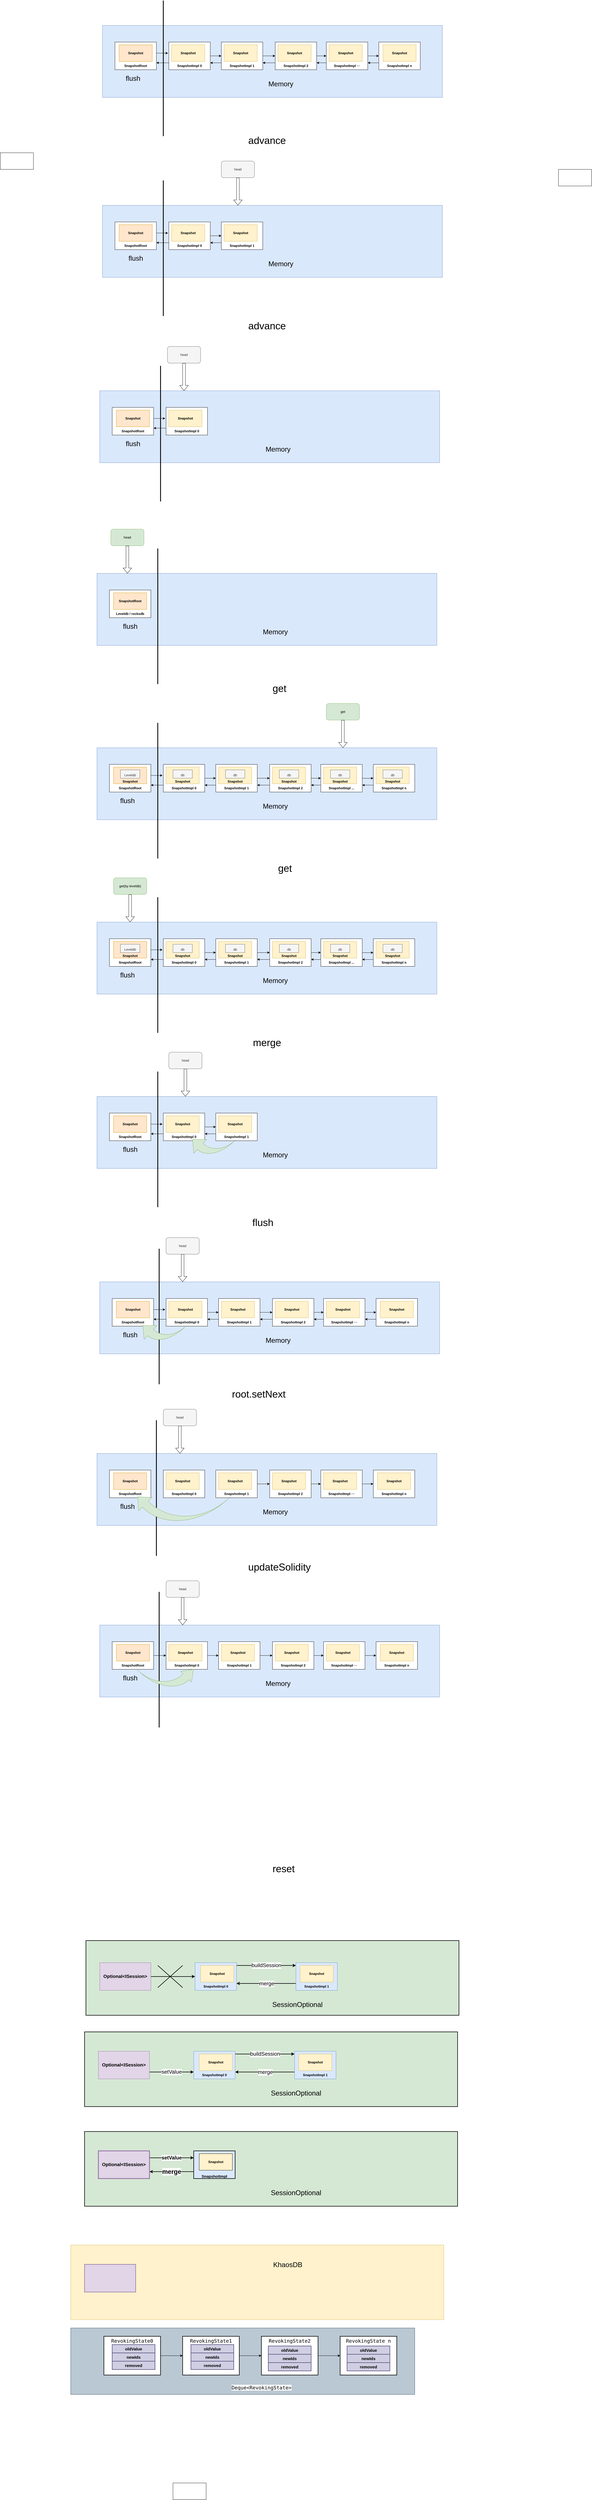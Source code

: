 <mxfile version="20.2.2" type="github">
  <diagram id="LMtSPcPTrsCjuYfVOd2I" name="第 1 页">
    <mxGraphModel dx="3410" dy="1450" grid="1" gridSize="10" guides="1" tooltips="1" connect="1" arrows="1" fold="1" page="1" pageScale="1" pageWidth="827" pageHeight="1169" math="0" shadow="0">
      <root>
        <mxCell id="0" />
        <mxCell id="1" parent="0" />
        <mxCell id="GyiHiaxdAorwV-g95_st-26" value="&amp;nbsp; &amp;nbsp; &amp;nbsp; &amp;nbsp; &amp;nbsp; &amp;nbsp; &amp;nbsp; &amp;nbsp; &amp;nbsp; &amp;nbsp; &amp;nbsp; &amp;nbsp; &amp;nbsp; &amp;nbsp; &amp;nbsp; &amp;nbsp; &amp;nbsp;&lt;b&gt;Memory&lt;/b&gt;" style="rounded=0;whiteSpace=wrap;html=1;fillColor=#dae8fc;strokeColor=#6c8ebf;" parent="1" vertex="1">
          <mxGeometry x="-140" y="250" width="1230" height="260" as="geometry" />
        </mxCell>
        <mxCell id="GyiHiaxdAorwV-g95_st-45" style="edgeStyle=orthogonalEdgeStyle;rounded=0;orthogonalLoop=1;jettySize=auto;html=1;exitX=1;exitY=0.5;exitDx=0;exitDy=0;entryX=0;entryY=0.5;entryDx=0;entryDy=0;" parent="1" source="GyiHiaxdAorwV-g95_st-33" target="GyiHiaxdAorwV-g95_st-39" edge="1">
          <mxGeometry relative="1" as="geometry" />
        </mxCell>
        <mxCell id="FzT18mlj2RbraQEhz3ld-41" style="edgeStyle=orthogonalEdgeStyle;rounded=0;orthogonalLoop=1;jettySize=auto;html=1;exitX=0;exitY=0.75;exitDx=0;exitDy=0;entryX=1;entryY=0.75;entryDx=0;entryDy=0;fontSize=15;" edge="1" parent="1" source="GyiHiaxdAorwV-g95_st-33" target="GyiHiaxdAorwV-g95_st-53">
          <mxGeometry relative="1" as="geometry" />
        </mxCell>
        <mxCell id="GyiHiaxdAorwV-g95_st-33" value="&lt;b&gt;&lt;br&gt;&lt;br&gt;&lt;br&gt;&lt;br&gt;&lt;br&gt;SnapshotImpl 0&lt;/b&gt;" style="rounded=0;whiteSpace=wrap;html=1;" parent="1" vertex="1">
          <mxGeometry x="100" y="310" width="150" height="100" as="geometry" />
        </mxCell>
        <mxCell id="GyiHiaxdAorwV-g95_st-34" value="Snapshot" style="rounded=0;whiteSpace=wrap;html=1;fillColor=#fff2cc;strokeColor=#d6b656;fontStyle=1" parent="1" vertex="1">
          <mxGeometry x="110" y="320" width="120" height="60" as="geometry" />
        </mxCell>
        <mxCell id="GyiHiaxdAorwV-g95_st-38" style="edgeStyle=orthogonalEdgeStyle;rounded=0;orthogonalLoop=1;jettySize=auto;html=1;exitX=1;exitY=0.5;exitDx=0;exitDy=0;entryX=-0.02;entryY=0.4;entryDx=0;entryDy=0;entryPerimeter=0;" parent="1" source="GyiHiaxdAorwV-g95_st-36" target="GyiHiaxdAorwV-g95_st-33" edge="1">
          <mxGeometry relative="1" as="geometry" />
        </mxCell>
        <mxCell id="GyiHiaxdAorwV-g95_st-53" value="&lt;b&gt;&lt;br&gt;&lt;br&gt;&lt;br&gt;&lt;br&gt;&lt;br&gt;&lt;/b&gt;&lt;span style=&quot;font-weight: 700;&quot;&gt;SnapshotRoot&lt;/span&gt;&lt;b&gt;&lt;br&gt;&lt;/b&gt;" style="rounded=0;whiteSpace=wrap;html=1;" parent="1" vertex="1">
          <mxGeometry x="-95" y="310" width="150" height="100" as="geometry" />
        </mxCell>
        <mxCell id="GyiHiaxdAorwV-g95_st-36" value="Snapshot" style="rounded=0;whiteSpace=wrap;html=1;fillColor=#ffe6cc;strokeColor=#d79b00;fontStyle=1" parent="1" vertex="1">
          <mxGeometry x="-80" y="320" width="120" height="60" as="geometry" />
        </mxCell>
        <mxCell id="GyiHiaxdAorwV-g95_st-46" style="edgeStyle=orthogonalEdgeStyle;rounded=0;orthogonalLoop=1;jettySize=auto;html=1;exitX=1;exitY=0.5;exitDx=0;exitDy=0;entryX=0;entryY=0.5;entryDx=0;entryDy=0;" parent="1" source="GyiHiaxdAorwV-g95_st-39" target="GyiHiaxdAorwV-g95_st-41" edge="1">
          <mxGeometry relative="1" as="geometry" />
        </mxCell>
        <mxCell id="FzT18mlj2RbraQEhz3ld-42" style="edgeStyle=orthogonalEdgeStyle;rounded=0;orthogonalLoop=1;jettySize=auto;html=1;exitX=0;exitY=0.75;exitDx=0;exitDy=0;entryX=1;entryY=0.75;entryDx=0;entryDy=0;fontSize=15;" edge="1" parent="1" source="GyiHiaxdAorwV-g95_st-39" target="GyiHiaxdAorwV-g95_st-33">
          <mxGeometry relative="1" as="geometry" />
        </mxCell>
        <mxCell id="GyiHiaxdAorwV-g95_st-39" value="&lt;b&gt;&lt;br&gt;&lt;br&gt;&lt;br&gt;&lt;br&gt;&lt;br&gt;SnapshotImpl 1&lt;/b&gt;" style="rounded=0;whiteSpace=wrap;html=1;" parent="1" vertex="1">
          <mxGeometry x="290" y="310" width="150" height="100" as="geometry" />
        </mxCell>
        <mxCell id="GyiHiaxdAorwV-g95_st-40" value="Snapshot" style="rounded=0;whiteSpace=wrap;html=1;fillColor=#fff2cc;strokeColor=#d6b656;fontStyle=1" parent="1" vertex="1">
          <mxGeometry x="300" y="320" width="120" height="60" as="geometry" />
        </mxCell>
        <mxCell id="GyiHiaxdAorwV-g95_st-47" style="edgeStyle=orthogonalEdgeStyle;rounded=0;orthogonalLoop=1;jettySize=auto;html=1;exitX=1;exitY=0.5;exitDx=0;exitDy=0;entryX=0;entryY=0.5;entryDx=0;entryDy=0;" parent="1" source="GyiHiaxdAorwV-g95_st-41" target="GyiHiaxdAorwV-g95_st-43" edge="1">
          <mxGeometry relative="1" as="geometry" />
        </mxCell>
        <mxCell id="FzT18mlj2RbraQEhz3ld-43" style="edgeStyle=orthogonalEdgeStyle;rounded=0;orthogonalLoop=1;jettySize=auto;html=1;exitX=0;exitY=0.75;exitDx=0;exitDy=0;entryX=1;entryY=0.75;entryDx=0;entryDy=0;fontSize=15;" edge="1" parent="1" source="GyiHiaxdAorwV-g95_st-41" target="GyiHiaxdAorwV-g95_st-39">
          <mxGeometry relative="1" as="geometry" />
        </mxCell>
        <mxCell id="GyiHiaxdAorwV-g95_st-41" value="&lt;b&gt;&lt;br&gt;&lt;br&gt;&lt;br&gt;&lt;br&gt;&lt;br&gt;SnapshotImpl 2&lt;/b&gt;" style="rounded=0;whiteSpace=wrap;html=1;" parent="1" vertex="1">
          <mxGeometry x="485" y="310" width="150" height="100" as="geometry" />
        </mxCell>
        <mxCell id="GyiHiaxdAorwV-g95_st-42" value="Snapshot" style="rounded=0;whiteSpace=wrap;html=1;fillColor=#fff2cc;strokeColor=#d6b656;fontStyle=1" parent="1" vertex="1">
          <mxGeometry x="495" y="320" width="120" height="60" as="geometry" />
        </mxCell>
        <mxCell id="GyiHiaxdAorwV-g95_st-50" style="edgeStyle=orthogonalEdgeStyle;rounded=0;orthogonalLoop=1;jettySize=auto;html=1;exitX=1;exitY=0.5;exitDx=0;exitDy=0;entryX=0;entryY=0.5;entryDx=0;entryDy=0;" parent="1" source="GyiHiaxdAorwV-g95_st-43" target="GyiHiaxdAorwV-g95_st-48" edge="1">
          <mxGeometry relative="1" as="geometry" />
        </mxCell>
        <mxCell id="FzT18mlj2RbraQEhz3ld-44" style="edgeStyle=orthogonalEdgeStyle;rounded=0;orthogonalLoop=1;jettySize=auto;html=1;exitX=0;exitY=0.75;exitDx=0;exitDy=0;entryX=1;entryY=0.75;entryDx=0;entryDy=0;fontSize=15;" edge="1" parent="1" source="GyiHiaxdAorwV-g95_st-43" target="GyiHiaxdAorwV-g95_st-41">
          <mxGeometry relative="1" as="geometry" />
        </mxCell>
        <mxCell id="GyiHiaxdAorwV-g95_st-43" value="&lt;b&gt;&lt;br&gt;&lt;br&gt;&lt;br&gt;&lt;br&gt;&lt;br&gt;SnapshotImpl ···&lt;/b&gt;" style="rounded=0;whiteSpace=wrap;html=1;" parent="1" vertex="1">
          <mxGeometry x="670" y="310" width="150" height="100" as="geometry" />
        </mxCell>
        <mxCell id="GyiHiaxdAorwV-g95_st-44" value="Snapshot" style="rounded=0;whiteSpace=wrap;html=1;fillColor=#fff2cc;strokeColor=#d6b656;fontStyle=1" parent="1" vertex="1">
          <mxGeometry x="680" y="320" width="120" height="60" as="geometry" />
        </mxCell>
        <mxCell id="FzT18mlj2RbraQEhz3ld-45" style="edgeStyle=orthogonalEdgeStyle;rounded=0;orthogonalLoop=1;jettySize=auto;html=1;exitX=0;exitY=0.75;exitDx=0;exitDy=0;entryX=1;entryY=0.75;entryDx=0;entryDy=0;fontSize=15;" edge="1" parent="1" source="GyiHiaxdAorwV-g95_st-48" target="GyiHiaxdAorwV-g95_st-43">
          <mxGeometry relative="1" as="geometry" />
        </mxCell>
        <mxCell id="GyiHiaxdAorwV-g95_st-48" value="&lt;b&gt;&lt;br&gt;&lt;br&gt;&lt;br&gt;&lt;br&gt;&lt;br&gt;SnapshotImpl n&lt;/b&gt;" style="rounded=0;whiteSpace=wrap;html=1;" parent="1" vertex="1">
          <mxGeometry x="860" y="310" width="150" height="100" as="geometry" />
        </mxCell>
        <mxCell id="GyiHiaxdAorwV-g95_st-49" value="Snapshot" style="rounded=0;whiteSpace=wrap;html=1;fillColor=#fff2cc;strokeColor=#d6b656;fontStyle=1" parent="1" vertex="1">
          <mxGeometry x="875" y="320" width="120" height="60" as="geometry" />
        </mxCell>
        <mxCell id="GyiHiaxdAorwV-g95_st-55" value="" style="endArrow=none;html=1;rounded=0;strokeWidth=3;" parent="1" edge="1">
          <mxGeometry width="50" height="50" relative="1" as="geometry">
            <mxPoint x="80" y="650" as="sourcePoint" />
            <mxPoint x="80" y="160" as="targetPoint" />
          </mxGeometry>
        </mxCell>
        <mxCell id="GyiHiaxdAorwV-g95_st-56" value="Memory" style="text;html=1;resizable=0;autosize=1;align=center;verticalAlign=middle;points=[];fillColor=none;strokeColor=none;rounded=0;strokeWidth=6;fontSize=25;" parent="1" vertex="1">
          <mxGeometry x="450" y="440" width="110" height="40" as="geometry" />
        </mxCell>
        <mxCell id="GyiHiaxdAorwV-g95_st-57" value="flush" style="text;html=1;resizable=0;autosize=1;align=center;verticalAlign=middle;points=[];fillColor=none;strokeColor=none;rounded=0;fontSize=25;" parent="1" vertex="1">
          <mxGeometry x="-65" y="420" width="70" height="40" as="geometry" />
        </mxCell>
        <mxCell id="y7tQ5e87_zyzkTPcuFcb-1" value="" style="rounded=0;whiteSpace=wrap;html=1;fillColor=#dae8fc;strokeColor=#6c8ebf;" parent="1" vertex="1">
          <mxGeometry x="-140" y="900" width="1230" height="260" as="geometry" />
        </mxCell>
        <mxCell id="y7tQ5e87_zyzkTPcuFcb-2" style="edgeStyle=orthogonalEdgeStyle;rounded=0;orthogonalLoop=1;jettySize=auto;html=1;exitX=1;exitY=0.5;exitDx=0;exitDy=0;entryX=0;entryY=0.5;entryDx=0;entryDy=0;" parent="1" source="y7tQ5e87_zyzkTPcuFcb-3" target="y7tQ5e87_zyzkTPcuFcb-9" edge="1">
          <mxGeometry relative="1" as="geometry" />
        </mxCell>
        <mxCell id="FzT18mlj2RbraQEhz3ld-46" style="edgeStyle=orthogonalEdgeStyle;rounded=0;orthogonalLoop=1;jettySize=auto;html=1;exitX=0;exitY=0.75;exitDx=0;exitDy=0;entryX=1;entryY=0.75;entryDx=0;entryDy=0;fontSize=15;" edge="1" parent="1" source="y7tQ5e87_zyzkTPcuFcb-3" target="y7tQ5e87_zyzkTPcuFcb-6">
          <mxGeometry relative="1" as="geometry" />
        </mxCell>
        <mxCell id="y7tQ5e87_zyzkTPcuFcb-3" value="&lt;b&gt;&lt;br&gt;&lt;br&gt;&lt;br&gt;&lt;br&gt;&lt;br&gt;SnapshotImpl 0&lt;/b&gt;" style="rounded=0;whiteSpace=wrap;html=1;" parent="1" vertex="1">
          <mxGeometry x="100" y="960" width="150" height="100" as="geometry" />
        </mxCell>
        <mxCell id="y7tQ5e87_zyzkTPcuFcb-4" value="Snapshot" style="rounded=0;whiteSpace=wrap;html=1;fillColor=#fff2cc;strokeColor=#d6b656;fontStyle=1" parent="1" vertex="1">
          <mxGeometry x="110" y="970" width="120" height="60" as="geometry" />
        </mxCell>
        <mxCell id="y7tQ5e87_zyzkTPcuFcb-5" style="edgeStyle=orthogonalEdgeStyle;rounded=0;orthogonalLoop=1;jettySize=auto;html=1;exitX=1;exitY=0.5;exitDx=0;exitDy=0;entryX=-0.02;entryY=0.4;entryDx=0;entryDy=0;entryPerimeter=0;" parent="1" source="y7tQ5e87_zyzkTPcuFcb-7" target="y7tQ5e87_zyzkTPcuFcb-3" edge="1">
          <mxGeometry relative="1" as="geometry" />
        </mxCell>
        <mxCell id="y7tQ5e87_zyzkTPcuFcb-6" value="&lt;b&gt;&lt;br&gt;&lt;br&gt;&lt;br&gt;&lt;br&gt;&lt;br&gt;&lt;/b&gt;&lt;span style=&quot;font-weight: 700;&quot;&gt;SnapshotRoot&lt;/span&gt;" style="rounded=0;whiteSpace=wrap;html=1;" parent="1" vertex="1">
          <mxGeometry x="-95" y="960" width="150" height="100" as="geometry" />
        </mxCell>
        <mxCell id="y7tQ5e87_zyzkTPcuFcb-7" value="Snapshot" style="rounded=0;whiteSpace=wrap;html=1;fillColor=#ffe6cc;strokeColor=#d79b00;fontStyle=1" parent="1" vertex="1">
          <mxGeometry x="-80" y="970" width="120" height="60" as="geometry" />
        </mxCell>
        <mxCell id="FzT18mlj2RbraQEhz3ld-47" style="edgeStyle=orthogonalEdgeStyle;rounded=0;orthogonalLoop=1;jettySize=auto;html=1;exitX=0;exitY=0.75;exitDx=0;exitDy=0;entryX=1;entryY=0.75;entryDx=0;entryDy=0;fontSize=15;" edge="1" parent="1" source="y7tQ5e87_zyzkTPcuFcb-9" target="y7tQ5e87_zyzkTPcuFcb-3">
          <mxGeometry relative="1" as="geometry" />
        </mxCell>
        <mxCell id="y7tQ5e87_zyzkTPcuFcb-9" value="&lt;b&gt;&lt;br&gt;&lt;br&gt;&lt;br&gt;&lt;br&gt;&lt;br&gt;SnapshotImpl 1&lt;/b&gt;" style="rounded=0;whiteSpace=wrap;html=1;" parent="1" vertex="1">
          <mxGeometry x="290" y="960" width="150" height="100" as="geometry" />
        </mxCell>
        <mxCell id="y7tQ5e87_zyzkTPcuFcb-10" value="Snapshot" style="rounded=0;whiteSpace=wrap;html=1;fillColor=#fff2cc;strokeColor=#d6b656;fontStyle=1" parent="1" vertex="1">
          <mxGeometry x="300" y="970" width="120" height="60" as="geometry" />
        </mxCell>
        <mxCell id="y7tQ5e87_zyzkTPcuFcb-19" value="" style="endArrow=none;html=1;rounded=0;strokeWidth=3;" parent="1" edge="1">
          <mxGeometry width="50" height="50" relative="1" as="geometry">
            <mxPoint x="80" y="1300" as="sourcePoint" />
            <mxPoint x="80" y="810" as="targetPoint" />
          </mxGeometry>
        </mxCell>
        <mxCell id="y7tQ5e87_zyzkTPcuFcb-20" value="Memory" style="text;html=1;resizable=0;autosize=1;align=center;verticalAlign=middle;points=[];fillColor=none;strokeColor=none;rounded=0;strokeWidth=6;fontSize=25;" parent="1" vertex="1">
          <mxGeometry x="450" y="1090" width="110" height="40" as="geometry" />
        </mxCell>
        <mxCell id="y7tQ5e87_zyzkTPcuFcb-21" value="flush" style="text;html=1;resizable=0;autosize=1;align=center;verticalAlign=middle;points=[];fillColor=none;strokeColor=none;rounded=0;fontSize=25;" parent="1" vertex="1">
          <mxGeometry x="-55" y="1070" width="70" height="40" as="geometry" />
        </mxCell>
        <mxCell id="y7tQ5e87_zyzkTPcuFcb-24" value="head" style="rounded=1;whiteSpace=wrap;html=1;fillColor=#f5f5f5;fontColor=#333333;strokeColor=#666666;" parent="1" vertex="1">
          <mxGeometry x="290" y="740" width="120" height="60" as="geometry" />
        </mxCell>
        <mxCell id="y7tQ5e87_zyzkTPcuFcb-25" value="" style="shape=flexArrow;endArrow=classic;html=1;rounded=0;" parent="1" edge="1">
          <mxGeometry width="50" height="50" relative="1" as="geometry">
            <mxPoint x="350" y="800" as="sourcePoint" />
            <mxPoint x="350" y="900" as="targetPoint" />
          </mxGeometry>
        </mxCell>
        <mxCell id="y7tQ5e87_zyzkTPcuFcb-27" value="" style="rounded=0;whiteSpace=wrap;html=1;fillColor=#dae8fc;strokeColor=#6c8ebf;" parent="1" vertex="1">
          <mxGeometry x="-150" y="1570" width="1230" height="260" as="geometry" />
        </mxCell>
        <mxCell id="FzT18mlj2RbraQEhz3ld-48" style="edgeStyle=orthogonalEdgeStyle;rounded=0;orthogonalLoop=1;jettySize=auto;html=1;exitX=0;exitY=0.75;exitDx=0;exitDy=0;entryX=1;entryY=0.75;entryDx=0;entryDy=0;fontSize=15;" edge="1" parent="1" source="y7tQ5e87_zyzkTPcuFcb-29" target="y7tQ5e87_zyzkTPcuFcb-32">
          <mxGeometry relative="1" as="geometry" />
        </mxCell>
        <mxCell id="y7tQ5e87_zyzkTPcuFcb-29" value="&lt;b&gt;&lt;br&gt;&lt;br&gt;&lt;br&gt;&lt;br&gt;&lt;br&gt;SnapshotImpl 0&lt;/b&gt;" style="rounded=0;whiteSpace=wrap;html=1;" parent="1" vertex="1">
          <mxGeometry x="90" y="1630" width="150" height="100" as="geometry" />
        </mxCell>
        <mxCell id="y7tQ5e87_zyzkTPcuFcb-30" value="Snapshot" style="rounded=0;whiteSpace=wrap;html=1;fillColor=#fff2cc;strokeColor=#d6b656;fontStyle=1" parent="1" vertex="1">
          <mxGeometry x="100" y="1640" width="120" height="60" as="geometry" />
        </mxCell>
        <mxCell id="y7tQ5e87_zyzkTPcuFcb-31" style="edgeStyle=orthogonalEdgeStyle;rounded=0;orthogonalLoop=1;jettySize=auto;html=1;exitX=1;exitY=0.5;exitDx=0;exitDy=0;entryX=-0.02;entryY=0.4;entryDx=0;entryDy=0;entryPerimeter=0;" parent="1" source="y7tQ5e87_zyzkTPcuFcb-33" target="y7tQ5e87_zyzkTPcuFcb-29" edge="1">
          <mxGeometry relative="1" as="geometry" />
        </mxCell>
        <mxCell id="y7tQ5e87_zyzkTPcuFcb-32" value="&lt;b&gt;&lt;br&gt;&lt;br&gt;&lt;br&gt;&lt;br&gt;&lt;br&gt;&lt;/b&gt;&lt;span style=&quot;font-weight: 700;&quot;&gt;SnapshotRoot&lt;/span&gt;" style="rounded=0;whiteSpace=wrap;html=1;" parent="1" vertex="1">
          <mxGeometry x="-105" y="1630" width="150" height="100" as="geometry" />
        </mxCell>
        <mxCell id="y7tQ5e87_zyzkTPcuFcb-33" value="&lt;span style=&quot;&quot;&gt;Snapshot&lt;/span&gt;" style="rounded=0;whiteSpace=wrap;html=1;fillColor=#ffe6cc;strokeColor=#d79b00;fontStyle=1" parent="1" vertex="1">
          <mxGeometry x="-90" y="1640" width="120" height="60" as="geometry" />
        </mxCell>
        <mxCell id="y7tQ5e87_zyzkTPcuFcb-36" value="" style="endArrow=none;html=1;rounded=0;strokeWidth=3;" parent="1" edge="1">
          <mxGeometry width="50" height="50" relative="1" as="geometry">
            <mxPoint x="70" y="1970" as="sourcePoint" />
            <mxPoint x="70" y="1480" as="targetPoint" />
          </mxGeometry>
        </mxCell>
        <mxCell id="y7tQ5e87_zyzkTPcuFcb-37" value="Memory" style="text;html=1;resizable=0;autosize=1;align=center;verticalAlign=middle;points=[];fillColor=none;strokeColor=none;rounded=0;strokeWidth=6;fontSize=25;" parent="1" vertex="1">
          <mxGeometry x="440" y="1760" width="110" height="40" as="geometry" />
        </mxCell>
        <mxCell id="y7tQ5e87_zyzkTPcuFcb-38" value="flush" style="text;html=1;resizable=0;autosize=1;align=center;verticalAlign=middle;points=[];fillColor=none;strokeColor=none;rounded=0;fontSize=25;" parent="1" vertex="1">
          <mxGeometry x="-65" y="1740" width="70" height="40" as="geometry" />
        </mxCell>
        <mxCell id="y7tQ5e87_zyzkTPcuFcb-39" value="head" style="rounded=1;whiteSpace=wrap;html=1;fillColor=#f5f5f5;fontColor=#333333;strokeColor=#666666;" parent="1" vertex="1">
          <mxGeometry x="95" y="1410" width="120" height="60" as="geometry" />
        </mxCell>
        <mxCell id="y7tQ5e87_zyzkTPcuFcb-40" value="" style="shape=flexArrow;endArrow=classic;html=1;rounded=0;" parent="1" edge="1">
          <mxGeometry width="50" height="50" relative="1" as="geometry">
            <mxPoint x="155" y="1470" as="sourcePoint" />
            <mxPoint x="155" y="1570" as="targetPoint" />
          </mxGeometry>
        </mxCell>
        <mxCell id="y7tQ5e87_zyzkTPcuFcb-41" value="" style="rounded=0;whiteSpace=wrap;html=1;fillColor=#dae8fc;strokeColor=#6c8ebf;" parent="1" vertex="1">
          <mxGeometry x="-160" y="2230" width="1230" height="260" as="geometry" />
        </mxCell>
        <mxCell id="y7tQ5e87_zyzkTPcuFcb-45" value="&lt;b&gt;&lt;br&gt;&lt;br&gt;&lt;br&gt;&lt;br&gt;&lt;br&gt;Leveldb / rocksdb&lt;/b&gt;" style="rounded=0;whiteSpace=wrap;html=1;" parent="1" vertex="1">
          <mxGeometry x="-115" y="2290" width="150" height="100" as="geometry" />
        </mxCell>
        <mxCell id="y7tQ5e87_zyzkTPcuFcb-46" value="SnapshotRoot" style="rounded=0;whiteSpace=wrap;html=1;fillColor=#ffe6cc;strokeColor=#d79b00;fontStyle=1" parent="1" vertex="1">
          <mxGeometry x="-100" y="2300" width="120" height="60" as="geometry" />
        </mxCell>
        <mxCell id="y7tQ5e87_zyzkTPcuFcb-47" value="" style="endArrow=none;html=1;rounded=0;strokeWidth=3;" parent="1" edge="1">
          <mxGeometry width="50" height="50" relative="1" as="geometry">
            <mxPoint x="60" y="2630" as="sourcePoint" />
            <mxPoint x="60" y="2140" as="targetPoint" />
          </mxGeometry>
        </mxCell>
        <mxCell id="y7tQ5e87_zyzkTPcuFcb-48" value="Memory" style="text;html=1;resizable=0;autosize=1;align=center;verticalAlign=middle;points=[];fillColor=none;strokeColor=none;rounded=0;strokeWidth=6;fontSize=25;" parent="1" vertex="1">
          <mxGeometry x="430" y="2420" width="110" height="40" as="geometry" />
        </mxCell>
        <mxCell id="y7tQ5e87_zyzkTPcuFcb-49" value="flush" style="text;html=1;resizable=0;autosize=1;align=center;verticalAlign=middle;points=[];fillColor=none;strokeColor=none;rounded=0;fontSize=25;" parent="1" vertex="1">
          <mxGeometry x="-75" y="2400" width="70" height="40" as="geometry" />
        </mxCell>
        <mxCell id="y7tQ5e87_zyzkTPcuFcb-50" value="head" style="rounded=1;whiteSpace=wrap;html=1;fillColor=#d5e8d4;strokeColor=#82b366;" parent="1" vertex="1">
          <mxGeometry x="-110" y="2070" width="120" height="60" as="geometry" />
        </mxCell>
        <mxCell id="y7tQ5e87_zyzkTPcuFcb-51" value="" style="shape=flexArrow;endArrow=classic;html=1;rounded=0;" parent="1" edge="1">
          <mxGeometry width="50" height="50" relative="1" as="geometry">
            <mxPoint x="-50" y="2130" as="sourcePoint" />
            <mxPoint x="-50" y="2230" as="targetPoint" />
          </mxGeometry>
        </mxCell>
        <mxCell id="y7tQ5e87_zyzkTPcuFcb-73" value="&amp;nbsp; &amp;nbsp; &amp;nbsp; &amp;nbsp; &amp;nbsp; &amp;nbsp; &amp;nbsp; &amp;nbsp; &amp;nbsp; &amp;nbsp; &amp;nbsp; &amp;nbsp; &amp;nbsp; &amp;nbsp; &amp;nbsp; &amp;nbsp;&amp;nbsp;" style="rounded=0;whiteSpace=wrap;html=1;fillColor=#dae8fc;strokeColor=#6c8ebf;" parent="1" vertex="1">
          <mxGeometry x="-160" y="2860" width="1230" height="260" as="geometry" />
        </mxCell>
        <mxCell id="y7tQ5e87_zyzkTPcuFcb-74" style="edgeStyle=orthogonalEdgeStyle;rounded=0;orthogonalLoop=1;jettySize=auto;html=1;exitX=1;exitY=0.5;exitDx=0;exitDy=0;entryX=0;entryY=0.5;entryDx=0;entryDy=0;" parent="1" source="y7tQ5e87_zyzkTPcuFcb-75" edge="1">
          <mxGeometry relative="1" as="geometry">
            <mxPoint x="270" y="2970" as="targetPoint" />
          </mxGeometry>
        </mxCell>
        <mxCell id="FzT18mlj2RbraQEhz3ld-49" style="edgeStyle=orthogonalEdgeStyle;rounded=0;orthogonalLoop=1;jettySize=auto;html=1;exitX=0;exitY=0.75;exitDx=0;exitDy=0;entryX=1;entryY=0.75;entryDx=0;entryDy=0;fontSize=15;" edge="1" parent="1" source="y7tQ5e87_zyzkTPcuFcb-75" target="y7tQ5e87_zyzkTPcuFcb-78">
          <mxGeometry relative="1" as="geometry" />
        </mxCell>
        <mxCell id="y7tQ5e87_zyzkTPcuFcb-75" value="&lt;b&gt;&lt;br&gt;&lt;br&gt;&lt;br&gt;&lt;br&gt;&lt;br&gt;SnapshotImpl 0&lt;/b&gt;" style="rounded=0;whiteSpace=wrap;html=1;" parent="1" vertex="1">
          <mxGeometry x="80" y="2920" width="150" height="100" as="geometry" />
        </mxCell>
        <mxCell id="y7tQ5e87_zyzkTPcuFcb-76" value="&lt;br&gt;&lt;br&gt;&lt;br&gt;Snapshot" style="rounded=0;whiteSpace=wrap;html=1;fillColor=#fff2cc;strokeColor=#d6b656;fontStyle=1" parent="1" vertex="1">
          <mxGeometry x="90" y="2930" width="120" height="60" as="geometry" />
        </mxCell>
        <mxCell id="y7tQ5e87_zyzkTPcuFcb-77" style="edgeStyle=orthogonalEdgeStyle;rounded=0;orthogonalLoop=1;jettySize=auto;html=1;exitX=1;exitY=0.5;exitDx=0;exitDy=0;entryX=-0.02;entryY=0.4;entryDx=0;entryDy=0;entryPerimeter=0;" parent="1" source="y7tQ5e87_zyzkTPcuFcb-79" target="y7tQ5e87_zyzkTPcuFcb-75" edge="1">
          <mxGeometry relative="1" as="geometry" />
        </mxCell>
        <mxCell id="y7tQ5e87_zyzkTPcuFcb-78" value="&lt;b&gt;&lt;br&gt;&lt;br&gt;&lt;br&gt;&lt;br&gt;&lt;br&gt;&lt;/b&gt;&lt;span style=&quot;font-weight: 700;&quot;&gt;SnapshotRoot&lt;/span&gt;" style="rounded=0;whiteSpace=wrap;html=1;" parent="1" vertex="1">
          <mxGeometry x="-115" y="2920" width="150" height="100" as="geometry" />
        </mxCell>
        <mxCell id="y7tQ5e87_zyzkTPcuFcb-79" value="&lt;br&gt;&lt;br&gt;&lt;br&gt;Snapshot" style="rounded=0;whiteSpace=wrap;html=1;fillColor=#ffe6cc;strokeColor=#d79b00;fontStyle=1" parent="1" vertex="1">
          <mxGeometry x="-100" y="2930" width="120" height="60" as="geometry" />
        </mxCell>
        <mxCell id="y7tQ5e87_zyzkTPcuFcb-80" style="edgeStyle=orthogonalEdgeStyle;rounded=0;orthogonalLoop=1;jettySize=auto;html=1;exitX=1;exitY=0.5;exitDx=0;exitDy=0;entryX=0;entryY=0.5;entryDx=0;entryDy=0;" parent="1" edge="1">
          <mxGeometry relative="1" as="geometry">
            <mxPoint x="420" y="2970" as="sourcePoint" />
            <mxPoint x="465" y="2970" as="targetPoint" />
          </mxGeometry>
        </mxCell>
        <mxCell id="y7tQ5e87_zyzkTPcuFcb-83" style="edgeStyle=orthogonalEdgeStyle;rounded=0;orthogonalLoop=1;jettySize=auto;html=1;exitX=1;exitY=0.5;exitDx=0;exitDy=0;entryX=0;entryY=0.5;entryDx=0;entryDy=0;" parent="1" edge="1">
          <mxGeometry relative="1" as="geometry">
            <mxPoint x="615" y="2970" as="sourcePoint" />
            <mxPoint x="650" y="2970" as="targetPoint" />
          </mxGeometry>
        </mxCell>
        <mxCell id="y7tQ5e87_zyzkTPcuFcb-86" style="edgeStyle=orthogonalEdgeStyle;rounded=0;orthogonalLoop=1;jettySize=auto;html=1;exitX=1;exitY=0.5;exitDx=0;exitDy=0;entryX=0;entryY=0.5;entryDx=0;entryDy=0;" parent="1" edge="1">
          <mxGeometry relative="1" as="geometry">
            <mxPoint x="800" y="2970" as="sourcePoint" />
            <mxPoint x="840" y="2970" as="targetPoint" />
          </mxGeometry>
        </mxCell>
        <mxCell id="y7tQ5e87_zyzkTPcuFcb-91" value="" style="endArrow=none;html=1;rounded=0;strokeWidth=3;" parent="1" edge="1">
          <mxGeometry width="50" height="50" relative="1" as="geometry">
            <mxPoint x="60" y="3260" as="sourcePoint" />
            <mxPoint x="60" y="2770" as="targetPoint" />
          </mxGeometry>
        </mxCell>
        <mxCell id="y7tQ5e87_zyzkTPcuFcb-92" value="Memory" style="text;html=1;resizable=0;autosize=1;align=center;verticalAlign=middle;points=[];fillColor=none;strokeColor=none;rounded=0;strokeWidth=6;fontSize=25;" parent="1" vertex="1">
          <mxGeometry x="430" y="3050" width="110" height="40" as="geometry" />
        </mxCell>
        <mxCell id="y7tQ5e87_zyzkTPcuFcb-93" value="flush" style="text;html=1;resizable=0;autosize=1;align=center;verticalAlign=middle;points=[];fillColor=none;strokeColor=none;rounded=0;fontSize=25;" parent="1" vertex="1">
          <mxGeometry x="-85" y="3030" width="70" height="40" as="geometry" />
        </mxCell>
        <mxCell id="y7tQ5e87_zyzkTPcuFcb-94" value="get" style="rounded=1;whiteSpace=wrap;html=1;fillColor=#d5e8d4;strokeColor=#82b366;" parent="1" vertex="1">
          <mxGeometry x="670" y="2700" width="120" height="60" as="geometry" />
        </mxCell>
        <mxCell id="y7tQ5e87_zyzkTPcuFcb-95" value="" style="shape=flexArrow;endArrow=classic;html=1;rounded=0;" parent="1" edge="1">
          <mxGeometry width="50" height="50" relative="1" as="geometry">
            <mxPoint x="730" y="2760" as="sourcePoint" />
            <mxPoint x="730" y="2860" as="targetPoint" />
          </mxGeometry>
        </mxCell>
        <mxCell id="y7tQ5e87_zyzkTPcuFcb-99" value="&lt;font style=&quot;font-size: 12px;&quot;&gt;db&lt;/font&gt;" style="rounded=0;whiteSpace=wrap;html=1;fontSize=20;fillColor=#f5f5f5;fontColor=#333333;strokeColor=#666666;" parent="1" vertex="1">
          <mxGeometry x="115" y="2940" width="70" height="30" as="geometry" />
        </mxCell>
        <mxCell id="FzT18mlj2RbraQEhz3ld-50" style="edgeStyle=orthogonalEdgeStyle;rounded=0;orthogonalLoop=1;jettySize=auto;html=1;exitX=0;exitY=0.75;exitDx=0;exitDy=0;entryX=1;entryY=0.75;entryDx=0;entryDy=0;fontSize=15;" edge="1" parent="1" source="y7tQ5e87_zyzkTPcuFcb-103" target="y7tQ5e87_zyzkTPcuFcb-75">
          <mxGeometry relative="1" as="geometry" />
        </mxCell>
        <mxCell id="y7tQ5e87_zyzkTPcuFcb-103" value="&lt;b&gt;&lt;br&gt;&lt;br&gt;&lt;br&gt;&lt;br&gt;&lt;br&gt;SnapshotImpl 1&lt;/b&gt;" style="rounded=0;whiteSpace=wrap;html=1;" parent="1" vertex="1">
          <mxGeometry x="270" y="2920" width="150" height="100" as="geometry" />
        </mxCell>
        <mxCell id="y7tQ5e87_zyzkTPcuFcb-104" value="&lt;br&gt;&lt;br&gt;&lt;br&gt;Snapshot" style="rounded=0;whiteSpace=wrap;html=1;fillColor=#fff2cc;strokeColor=#d6b656;fontStyle=1" parent="1" vertex="1">
          <mxGeometry x="280" y="2930" width="120" height="60" as="geometry" />
        </mxCell>
        <mxCell id="y7tQ5e87_zyzkTPcuFcb-105" value="&lt;font style=&quot;font-size: 12px;&quot;&gt;db&lt;/font&gt;" style="rounded=0;whiteSpace=wrap;html=1;fontSize=20;fillColor=#f5f5f5;fontColor=#333333;strokeColor=#666666;" parent="1" vertex="1">
          <mxGeometry x="305" y="2940" width="70" height="30" as="geometry" />
        </mxCell>
        <mxCell id="FzT18mlj2RbraQEhz3ld-51" style="edgeStyle=orthogonalEdgeStyle;rounded=0;orthogonalLoop=1;jettySize=auto;html=1;exitX=0;exitY=0.75;exitDx=0;exitDy=0;entryX=1;entryY=0.75;entryDx=0;entryDy=0;fontSize=15;" edge="1" parent="1" source="y7tQ5e87_zyzkTPcuFcb-106" target="y7tQ5e87_zyzkTPcuFcb-103">
          <mxGeometry relative="1" as="geometry" />
        </mxCell>
        <mxCell id="y7tQ5e87_zyzkTPcuFcb-106" value="&lt;b&gt;&lt;br&gt;&lt;br&gt;&lt;br&gt;&lt;br&gt;&lt;br&gt;SnapshotImpl 2&lt;/b&gt;" style="rounded=0;whiteSpace=wrap;html=1;" parent="1" vertex="1">
          <mxGeometry x="465" y="2920" width="150" height="100" as="geometry" />
        </mxCell>
        <mxCell id="y7tQ5e87_zyzkTPcuFcb-107" value="&lt;br&gt;&lt;br&gt;&lt;br&gt;Snapshot" style="rounded=0;whiteSpace=wrap;html=1;fillColor=#fff2cc;strokeColor=#d6b656;fontStyle=1" parent="1" vertex="1">
          <mxGeometry x="475" y="2930" width="120" height="60" as="geometry" />
        </mxCell>
        <mxCell id="y7tQ5e87_zyzkTPcuFcb-108" value="&lt;font style=&quot;font-size: 12px;&quot;&gt;db&lt;/font&gt;" style="rounded=0;whiteSpace=wrap;html=1;fontSize=20;fillColor=#f5f5f5;fontColor=#333333;strokeColor=#666666;" parent="1" vertex="1">
          <mxGeometry x="500" y="2940" width="70" height="30" as="geometry" />
        </mxCell>
        <mxCell id="FzT18mlj2RbraQEhz3ld-52" style="edgeStyle=orthogonalEdgeStyle;rounded=0;orthogonalLoop=1;jettySize=auto;html=1;exitX=0;exitY=0.75;exitDx=0;exitDy=0;entryX=1;entryY=0.75;entryDx=0;entryDy=0;fontSize=15;" edge="1" parent="1" source="y7tQ5e87_zyzkTPcuFcb-109" target="y7tQ5e87_zyzkTPcuFcb-106">
          <mxGeometry relative="1" as="geometry" />
        </mxCell>
        <mxCell id="y7tQ5e87_zyzkTPcuFcb-109" value="&lt;b&gt;&lt;br&gt;&lt;br&gt;&lt;br&gt;&lt;br&gt;&lt;br&gt;SnapshotImpl ...&lt;/b&gt;" style="rounded=0;whiteSpace=wrap;html=1;" parent="1" vertex="1">
          <mxGeometry x="650" y="2920" width="150" height="100" as="geometry" />
        </mxCell>
        <mxCell id="y7tQ5e87_zyzkTPcuFcb-110" value="&lt;br&gt;&lt;br&gt;&lt;br&gt;Snapshot" style="rounded=0;whiteSpace=wrap;html=1;fillColor=#fff2cc;strokeColor=#d6b656;fontStyle=1" parent="1" vertex="1">
          <mxGeometry x="660" y="2930" width="120" height="60" as="geometry" />
        </mxCell>
        <mxCell id="y7tQ5e87_zyzkTPcuFcb-111" value="&lt;font style=&quot;font-size: 12px;&quot;&gt;db&lt;/font&gt;" style="rounded=0;whiteSpace=wrap;html=1;fontSize=20;fillColor=#f5f5f5;fontColor=#333333;strokeColor=#666666;" parent="1" vertex="1">
          <mxGeometry x="685" y="2940" width="70" height="30" as="geometry" />
        </mxCell>
        <mxCell id="FzT18mlj2RbraQEhz3ld-53" style="edgeStyle=orthogonalEdgeStyle;rounded=0;orthogonalLoop=1;jettySize=auto;html=1;exitX=0;exitY=0.75;exitDx=0;exitDy=0;entryX=1;entryY=0.75;entryDx=0;entryDy=0;fontSize=15;" edge="1" parent="1" source="y7tQ5e87_zyzkTPcuFcb-112" target="y7tQ5e87_zyzkTPcuFcb-109">
          <mxGeometry relative="1" as="geometry" />
        </mxCell>
        <mxCell id="y7tQ5e87_zyzkTPcuFcb-112" value="&lt;b&gt;&lt;br&gt;&lt;br&gt;&lt;br&gt;&lt;br&gt;&lt;br&gt;SnapshotImpl n&lt;/b&gt;" style="rounded=0;whiteSpace=wrap;html=1;" parent="1" vertex="1">
          <mxGeometry x="840" y="2920" width="150" height="100" as="geometry" />
        </mxCell>
        <mxCell id="y7tQ5e87_zyzkTPcuFcb-113" value="&lt;br&gt;&lt;br&gt;&lt;br&gt;Snapshot" style="rounded=0;whiteSpace=wrap;html=1;fillColor=#fff2cc;strokeColor=#d6b656;fontStyle=1" parent="1" vertex="1">
          <mxGeometry x="850" y="2930" width="120" height="60" as="geometry" />
        </mxCell>
        <mxCell id="y7tQ5e87_zyzkTPcuFcb-114" value="&lt;font style=&quot;font-size: 12px;&quot;&gt;db&lt;/font&gt;" style="rounded=0;whiteSpace=wrap;html=1;fontSize=20;fillColor=#f5f5f5;fontColor=#333333;strokeColor=#666666;" parent="1" vertex="1">
          <mxGeometry x="875" y="2940" width="70" height="30" as="geometry" />
        </mxCell>
        <mxCell id="y7tQ5e87_zyzkTPcuFcb-115" value="&lt;font style=&quot;font-size: 12px;&quot;&gt;Leveldb&lt;/font&gt;" style="rounded=0;whiteSpace=wrap;html=1;fontSize=20;fillColor=#f5f5f5;fontColor=#333333;strokeColor=#666666;" parent="1" vertex="1">
          <mxGeometry x="-75" y="2940" width="70" height="30" as="geometry" />
        </mxCell>
        <mxCell id="y7tQ5e87_zyzkTPcuFcb-116" value="&amp;nbsp; &amp;nbsp; &amp;nbsp; &amp;nbsp; &amp;nbsp; &amp;nbsp; &amp;nbsp; &amp;nbsp; &amp;nbsp; &amp;nbsp; &amp;nbsp; &amp;nbsp; &amp;nbsp; &amp;nbsp; &amp;nbsp; &amp;nbsp;&amp;nbsp;" style="rounded=0;whiteSpace=wrap;html=1;fillColor=#dae8fc;strokeColor=#6c8ebf;" parent="1" vertex="1">
          <mxGeometry x="-160" y="3490" width="1230" height="260" as="geometry" />
        </mxCell>
        <mxCell id="y7tQ5e87_zyzkTPcuFcb-117" style="edgeStyle=orthogonalEdgeStyle;rounded=0;orthogonalLoop=1;jettySize=auto;html=1;exitX=1;exitY=0.5;exitDx=0;exitDy=0;entryX=0;entryY=0.5;entryDx=0;entryDy=0;" parent="1" source="y7tQ5e87_zyzkTPcuFcb-118" edge="1">
          <mxGeometry relative="1" as="geometry">
            <mxPoint x="270" y="3600" as="targetPoint" />
          </mxGeometry>
        </mxCell>
        <mxCell id="FzT18mlj2RbraQEhz3ld-58" style="edgeStyle=orthogonalEdgeStyle;rounded=0;orthogonalLoop=1;jettySize=auto;html=1;exitX=0;exitY=0.75;exitDx=0;exitDy=0;entryX=1;entryY=0.75;entryDx=0;entryDy=0;fontSize=15;" edge="1" parent="1" source="y7tQ5e87_zyzkTPcuFcb-118" target="y7tQ5e87_zyzkTPcuFcb-121">
          <mxGeometry relative="1" as="geometry" />
        </mxCell>
        <mxCell id="y7tQ5e87_zyzkTPcuFcb-118" value="&lt;b&gt;&lt;br&gt;&lt;br&gt;&lt;br&gt;&lt;br&gt;&lt;br&gt;SnapshotImpl 0&lt;/b&gt;" style="rounded=0;whiteSpace=wrap;html=1;" parent="1" vertex="1">
          <mxGeometry x="80" y="3550" width="150" height="100" as="geometry" />
        </mxCell>
        <mxCell id="y7tQ5e87_zyzkTPcuFcb-119" value="&lt;br&gt;&lt;br&gt;&lt;br&gt;Snapshot" style="rounded=0;whiteSpace=wrap;html=1;fillColor=#fff2cc;strokeColor=#d6b656;fontStyle=1" parent="1" vertex="1">
          <mxGeometry x="90" y="3560" width="120" height="60" as="geometry" />
        </mxCell>
        <mxCell id="y7tQ5e87_zyzkTPcuFcb-120" style="edgeStyle=orthogonalEdgeStyle;rounded=0;orthogonalLoop=1;jettySize=auto;html=1;exitX=1;exitY=0.5;exitDx=0;exitDy=0;entryX=-0.02;entryY=0.4;entryDx=0;entryDy=0;entryPerimeter=0;" parent="1" source="y7tQ5e87_zyzkTPcuFcb-122" target="y7tQ5e87_zyzkTPcuFcb-118" edge="1">
          <mxGeometry relative="1" as="geometry" />
        </mxCell>
        <mxCell id="y7tQ5e87_zyzkTPcuFcb-121" value="&lt;b&gt;&lt;br&gt;&lt;br&gt;&lt;br&gt;&lt;br&gt;&lt;br&gt;&lt;/b&gt;&lt;span style=&quot;font-weight: 700;&quot;&gt;SnapshotRoot&lt;/span&gt;" style="rounded=0;whiteSpace=wrap;html=1;" parent="1" vertex="1">
          <mxGeometry x="-115" y="3550" width="150" height="100" as="geometry" />
        </mxCell>
        <mxCell id="y7tQ5e87_zyzkTPcuFcb-122" value="&lt;br&gt;&lt;br&gt;&lt;br&gt;Snapshot" style="rounded=0;whiteSpace=wrap;html=1;fillColor=#ffe6cc;strokeColor=#d79b00;fontStyle=1" parent="1" vertex="1">
          <mxGeometry x="-100" y="3560" width="120" height="60" as="geometry" />
        </mxCell>
        <mxCell id="y7tQ5e87_zyzkTPcuFcb-123" style="edgeStyle=orthogonalEdgeStyle;rounded=0;orthogonalLoop=1;jettySize=auto;html=1;exitX=1;exitY=0.5;exitDx=0;exitDy=0;entryX=0;entryY=0.5;entryDx=0;entryDy=0;" parent="1" edge="1">
          <mxGeometry relative="1" as="geometry">
            <mxPoint x="420" y="3600" as="sourcePoint" />
            <mxPoint x="465" y="3600" as="targetPoint" />
          </mxGeometry>
        </mxCell>
        <mxCell id="y7tQ5e87_zyzkTPcuFcb-124" style="edgeStyle=orthogonalEdgeStyle;rounded=0;orthogonalLoop=1;jettySize=auto;html=1;exitX=1;exitY=0.5;exitDx=0;exitDy=0;entryX=0;entryY=0.5;entryDx=0;entryDy=0;" parent="1" edge="1">
          <mxGeometry relative="1" as="geometry">
            <mxPoint x="615" y="3600" as="sourcePoint" />
            <mxPoint x="650" y="3600" as="targetPoint" />
          </mxGeometry>
        </mxCell>
        <mxCell id="y7tQ5e87_zyzkTPcuFcb-125" style="edgeStyle=orthogonalEdgeStyle;rounded=0;orthogonalLoop=1;jettySize=auto;html=1;exitX=1;exitY=0.5;exitDx=0;exitDy=0;entryX=0;entryY=0.5;entryDx=0;entryDy=0;" parent="1" edge="1">
          <mxGeometry relative="1" as="geometry">
            <mxPoint x="800" y="3600" as="sourcePoint" />
            <mxPoint x="840" y="3600" as="targetPoint" />
          </mxGeometry>
        </mxCell>
        <mxCell id="y7tQ5e87_zyzkTPcuFcb-126" value="" style="endArrow=none;html=1;rounded=0;strokeWidth=3;" parent="1" edge="1">
          <mxGeometry width="50" height="50" relative="1" as="geometry">
            <mxPoint x="60" y="3890" as="sourcePoint" />
            <mxPoint x="60" y="3400" as="targetPoint" />
          </mxGeometry>
        </mxCell>
        <mxCell id="y7tQ5e87_zyzkTPcuFcb-127" value="Memory" style="text;html=1;resizable=0;autosize=1;align=center;verticalAlign=middle;points=[];fillColor=none;strokeColor=none;rounded=0;strokeWidth=6;fontSize=25;" parent="1" vertex="1">
          <mxGeometry x="430" y="3680" width="110" height="40" as="geometry" />
        </mxCell>
        <mxCell id="y7tQ5e87_zyzkTPcuFcb-128" value="flush" style="text;html=1;resizable=0;autosize=1;align=center;verticalAlign=middle;points=[];fillColor=none;strokeColor=none;rounded=0;fontSize=25;" parent="1" vertex="1">
          <mxGeometry x="-85" y="3660" width="70" height="40" as="geometry" />
        </mxCell>
        <mxCell id="y7tQ5e87_zyzkTPcuFcb-129" value="get(by leveldb)" style="rounded=1;whiteSpace=wrap;html=1;fillColor=#d5e8d4;strokeColor=#82b366;" parent="1" vertex="1">
          <mxGeometry x="-100" y="3330" width="120" height="60" as="geometry" />
        </mxCell>
        <mxCell id="y7tQ5e87_zyzkTPcuFcb-130" value="" style="shape=flexArrow;endArrow=classic;html=1;rounded=0;" parent="1" edge="1">
          <mxGeometry width="50" height="50" relative="1" as="geometry">
            <mxPoint x="-40" y="3390" as="sourcePoint" />
            <mxPoint x="-40" y="3490" as="targetPoint" />
          </mxGeometry>
        </mxCell>
        <mxCell id="y7tQ5e87_zyzkTPcuFcb-131" value="&lt;font style=&quot;font-size: 12px;&quot;&gt;db&lt;/font&gt;" style="rounded=0;whiteSpace=wrap;html=1;fontSize=20;fillColor=#f5f5f5;fontColor=#333333;strokeColor=#666666;" parent="1" vertex="1">
          <mxGeometry x="115" y="3570" width="70" height="30" as="geometry" />
        </mxCell>
        <mxCell id="FzT18mlj2RbraQEhz3ld-57" style="edgeStyle=orthogonalEdgeStyle;rounded=0;orthogonalLoop=1;jettySize=auto;html=1;exitX=0;exitY=0.75;exitDx=0;exitDy=0;entryX=1;entryY=0.75;entryDx=0;entryDy=0;fontSize=15;" edge="1" parent="1" source="y7tQ5e87_zyzkTPcuFcb-132" target="y7tQ5e87_zyzkTPcuFcb-118">
          <mxGeometry relative="1" as="geometry" />
        </mxCell>
        <mxCell id="y7tQ5e87_zyzkTPcuFcb-132" value="&lt;b&gt;&lt;br&gt;&lt;br&gt;&lt;br&gt;&lt;br&gt;&lt;br&gt;SnapshotImpl 1&lt;/b&gt;" style="rounded=0;whiteSpace=wrap;html=1;" parent="1" vertex="1">
          <mxGeometry x="270" y="3550" width="150" height="100" as="geometry" />
        </mxCell>
        <mxCell id="y7tQ5e87_zyzkTPcuFcb-133" value="&lt;br&gt;&lt;br&gt;&lt;br&gt;Snapshot" style="rounded=0;whiteSpace=wrap;html=1;fillColor=#fff2cc;strokeColor=#d6b656;fontStyle=1" parent="1" vertex="1">
          <mxGeometry x="280" y="3560" width="120" height="60" as="geometry" />
        </mxCell>
        <mxCell id="y7tQ5e87_zyzkTPcuFcb-134" value="&lt;font style=&quot;font-size: 12px;&quot;&gt;db&lt;/font&gt;" style="rounded=0;whiteSpace=wrap;html=1;fontSize=20;fillColor=#f5f5f5;fontColor=#333333;strokeColor=#666666;" parent="1" vertex="1">
          <mxGeometry x="305" y="3570" width="70" height="30" as="geometry" />
        </mxCell>
        <mxCell id="FzT18mlj2RbraQEhz3ld-56" style="edgeStyle=orthogonalEdgeStyle;rounded=0;orthogonalLoop=1;jettySize=auto;html=1;exitX=0;exitY=0.75;exitDx=0;exitDy=0;entryX=1;entryY=0.75;entryDx=0;entryDy=0;fontSize=15;" edge="1" parent="1" source="y7tQ5e87_zyzkTPcuFcb-135" target="y7tQ5e87_zyzkTPcuFcb-132">
          <mxGeometry relative="1" as="geometry" />
        </mxCell>
        <mxCell id="y7tQ5e87_zyzkTPcuFcb-135" value="&lt;b&gt;&lt;br&gt;&lt;br&gt;&lt;br&gt;&lt;br&gt;&lt;br&gt;SnapshotImpl 2&lt;/b&gt;" style="rounded=0;whiteSpace=wrap;html=1;" parent="1" vertex="1">
          <mxGeometry x="465" y="3550" width="150" height="100" as="geometry" />
        </mxCell>
        <mxCell id="y7tQ5e87_zyzkTPcuFcb-136" value="&lt;br&gt;&lt;br&gt;&lt;br&gt;Snapshot" style="rounded=0;whiteSpace=wrap;html=1;fillColor=#fff2cc;strokeColor=#d6b656;fontStyle=1" parent="1" vertex="1">
          <mxGeometry x="475" y="3560" width="120" height="60" as="geometry" />
        </mxCell>
        <mxCell id="y7tQ5e87_zyzkTPcuFcb-137" value="&lt;font style=&quot;font-size: 12px;&quot;&gt;db&lt;/font&gt;" style="rounded=0;whiteSpace=wrap;html=1;fontSize=20;fillColor=#f5f5f5;fontColor=#333333;strokeColor=#666666;" parent="1" vertex="1">
          <mxGeometry x="500" y="3570" width="70" height="30" as="geometry" />
        </mxCell>
        <mxCell id="FzT18mlj2RbraQEhz3ld-55" style="edgeStyle=orthogonalEdgeStyle;rounded=0;orthogonalLoop=1;jettySize=auto;html=1;exitX=0;exitY=0.75;exitDx=0;exitDy=0;entryX=1;entryY=0.75;entryDx=0;entryDy=0;fontSize=15;" edge="1" parent="1" source="y7tQ5e87_zyzkTPcuFcb-138" target="y7tQ5e87_zyzkTPcuFcb-135">
          <mxGeometry relative="1" as="geometry" />
        </mxCell>
        <mxCell id="y7tQ5e87_zyzkTPcuFcb-138" value="&lt;b&gt;&lt;br&gt;&lt;br&gt;&lt;br&gt;&lt;br&gt;&lt;br&gt;SnapshotImpl ...&lt;/b&gt;" style="rounded=0;whiteSpace=wrap;html=1;" parent="1" vertex="1">
          <mxGeometry x="650" y="3550" width="150" height="100" as="geometry" />
        </mxCell>
        <mxCell id="y7tQ5e87_zyzkTPcuFcb-139" value="&lt;br&gt;&lt;br&gt;&lt;br&gt;Snapshot" style="rounded=0;whiteSpace=wrap;html=1;fillColor=#fff2cc;strokeColor=#d6b656;fontStyle=1" parent="1" vertex="1">
          <mxGeometry x="660" y="3560" width="120" height="60" as="geometry" />
        </mxCell>
        <mxCell id="y7tQ5e87_zyzkTPcuFcb-140" value="&lt;font style=&quot;font-size: 12px;&quot;&gt;db&lt;/font&gt;" style="rounded=0;whiteSpace=wrap;html=1;fontSize=20;fillColor=#f5f5f5;fontColor=#333333;strokeColor=#666666;" parent="1" vertex="1">
          <mxGeometry x="685" y="3570" width="70" height="30" as="geometry" />
        </mxCell>
        <mxCell id="FzT18mlj2RbraQEhz3ld-54" style="edgeStyle=orthogonalEdgeStyle;rounded=0;orthogonalLoop=1;jettySize=auto;html=1;exitX=0;exitY=0.75;exitDx=0;exitDy=0;entryX=1;entryY=0.75;entryDx=0;entryDy=0;fontSize=15;" edge="1" parent="1" source="y7tQ5e87_zyzkTPcuFcb-141" target="y7tQ5e87_zyzkTPcuFcb-138">
          <mxGeometry relative="1" as="geometry" />
        </mxCell>
        <mxCell id="y7tQ5e87_zyzkTPcuFcb-141" value="&lt;b&gt;&lt;br&gt;&lt;br&gt;&lt;br&gt;&lt;br&gt;&lt;br&gt;SnapshotImpl n&lt;/b&gt;" style="rounded=0;whiteSpace=wrap;html=1;" parent="1" vertex="1">
          <mxGeometry x="840" y="3550" width="150" height="100" as="geometry" />
        </mxCell>
        <mxCell id="y7tQ5e87_zyzkTPcuFcb-142" value="&lt;br&gt;&lt;br&gt;&lt;br&gt;Snapshot" style="rounded=0;whiteSpace=wrap;html=1;fillColor=#fff2cc;strokeColor=#d6b656;fontStyle=1" parent="1" vertex="1">
          <mxGeometry x="850" y="3560" width="120" height="60" as="geometry" />
        </mxCell>
        <mxCell id="y7tQ5e87_zyzkTPcuFcb-143" value="&lt;font style=&quot;font-size: 12px;&quot;&gt;db&lt;/font&gt;" style="rounded=0;whiteSpace=wrap;html=1;fontSize=20;fillColor=#f5f5f5;fontColor=#333333;strokeColor=#666666;" parent="1" vertex="1">
          <mxGeometry x="875" y="3570" width="70" height="30" as="geometry" />
        </mxCell>
        <mxCell id="y7tQ5e87_zyzkTPcuFcb-144" value="&lt;font style=&quot;font-size: 12px;&quot;&gt;Leveldb&lt;/font&gt;" style="rounded=0;whiteSpace=wrap;html=1;fontSize=20;fillColor=#f5f5f5;fontColor=#333333;strokeColor=#666666;" parent="1" vertex="1">
          <mxGeometry x="-75" y="3570" width="70" height="30" as="geometry" />
        </mxCell>
        <mxCell id="y7tQ5e87_zyzkTPcuFcb-145" value="" style="rounded=0;whiteSpace=wrap;html=1;fontSize=18;" parent="1" vertex="1">
          <mxGeometry x="-510" y="710" width="120" height="60" as="geometry" />
        </mxCell>
        <mxCell id="y7tQ5e87_zyzkTPcuFcb-146" value="" style="rounded=0;whiteSpace=wrap;html=1;fontSize=18;" parent="1" vertex="1">
          <mxGeometry x="1510" y="770" width="120" height="60" as="geometry" />
        </mxCell>
        <mxCell id="y7tQ5e87_zyzkTPcuFcb-147" value="" style="rounded=0;whiteSpace=wrap;html=1;fillColor=#dae8fc;strokeColor=#6c8ebf;" parent="1" vertex="1">
          <mxGeometry x="-160" y="4120" width="1230" height="260" as="geometry" />
        </mxCell>
        <mxCell id="y7tQ5e87_zyzkTPcuFcb-148" style="edgeStyle=orthogonalEdgeStyle;rounded=0;orthogonalLoop=1;jettySize=auto;html=1;exitX=1;exitY=0.5;exitDx=0;exitDy=0;entryX=0;entryY=0.5;entryDx=0;entryDy=0;" parent="1" source="y7tQ5e87_zyzkTPcuFcb-149" target="y7tQ5e87_zyzkTPcuFcb-154" edge="1">
          <mxGeometry relative="1" as="geometry" />
        </mxCell>
        <mxCell id="FzT18mlj2RbraQEhz3ld-60" style="edgeStyle=orthogonalEdgeStyle;rounded=0;orthogonalLoop=1;jettySize=auto;html=1;exitX=0;exitY=0.75;exitDx=0;exitDy=0;entryX=1;entryY=0.75;entryDx=0;entryDy=0;fontSize=15;" edge="1" parent="1" source="y7tQ5e87_zyzkTPcuFcb-149" target="y7tQ5e87_zyzkTPcuFcb-152">
          <mxGeometry relative="1" as="geometry" />
        </mxCell>
        <mxCell id="y7tQ5e87_zyzkTPcuFcb-149" value="&lt;b&gt;&lt;br&gt;&lt;br&gt;&lt;br&gt;&lt;br&gt;&lt;br&gt;SnapshotImpl 0&lt;/b&gt;" style="rounded=0;whiteSpace=wrap;html=1;" parent="1" vertex="1">
          <mxGeometry x="80" y="4180" width="150" height="100" as="geometry" />
        </mxCell>
        <mxCell id="y7tQ5e87_zyzkTPcuFcb-150" value="Snapshot" style="rounded=0;whiteSpace=wrap;html=1;fillColor=#fff2cc;strokeColor=#d6b656;fontStyle=1" parent="1" vertex="1">
          <mxGeometry x="90" y="4190" width="120" height="60" as="geometry" />
        </mxCell>
        <mxCell id="y7tQ5e87_zyzkTPcuFcb-151" style="edgeStyle=orthogonalEdgeStyle;rounded=0;orthogonalLoop=1;jettySize=auto;html=1;exitX=1;exitY=0.5;exitDx=0;exitDy=0;entryX=-0.02;entryY=0.4;entryDx=0;entryDy=0;entryPerimeter=0;" parent="1" source="y7tQ5e87_zyzkTPcuFcb-153" target="y7tQ5e87_zyzkTPcuFcb-149" edge="1">
          <mxGeometry relative="1" as="geometry" />
        </mxCell>
        <mxCell id="y7tQ5e87_zyzkTPcuFcb-152" value="&lt;b&gt;&lt;br&gt;&lt;br&gt;&lt;br&gt;&lt;br&gt;&lt;br&gt;&lt;/b&gt;&lt;span style=&quot;font-weight: 700;&quot;&gt;SnapshotRoot&lt;/span&gt;" style="rounded=0;whiteSpace=wrap;html=1;" parent="1" vertex="1">
          <mxGeometry x="-115" y="4180" width="150" height="100" as="geometry" />
        </mxCell>
        <mxCell id="y7tQ5e87_zyzkTPcuFcb-153" value="Snapshot" style="rounded=0;whiteSpace=wrap;html=1;fillColor=#ffe6cc;strokeColor=#d79b00;fontStyle=1" parent="1" vertex="1">
          <mxGeometry x="-100" y="4190" width="120" height="60" as="geometry" />
        </mxCell>
        <mxCell id="FzT18mlj2RbraQEhz3ld-59" style="edgeStyle=orthogonalEdgeStyle;rounded=0;orthogonalLoop=1;jettySize=auto;html=1;exitX=0;exitY=0.75;exitDx=0;exitDy=0;entryX=1;entryY=0.75;entryDx=0;entryDy=0;fontSize=15;" edge="1" parent="1" source="y7tQ5e87_zyzkTPcuFcb-154" target="y7tQ5e87_zyzkTPcuFcb-149">
          <mxGeometry relative="1" as="geometry" />
        </mxCell>
        <mxCell id="y7tQ5e87_zyzkTPcuFcb-154" value="&lt;b&gt;&lt;br&gt;&lt;br&gt;&lt;br&gt;&lt;br&gt;&lt;br&gt;SnapshotImpl 1&lt;/b&gt;" style="rounded=0;whiteSpace=wrap;html=1;" parent="1" vertex="1">
          <mxGeometry x="270" y="4180" width="150" height="100" as="geometry" />
        </mxCell>
        <mxCell id="y7tQ5e87_zyzkTPcuFcb-155" value="Snapshot" style="rounded=0;whiteSpace=wrap;html=1;fillColor=#fff2cc;strokeColor=#d6b656;fontStyle=1" parent="1" vertex="1">
          <mxGeometry x="280" y="4190" width="120" height="60" as="geometry" />
        </mxCell>
        <mxCell id="y7tQ5e87_zyzkTPcuFcb-156" value="" style="endArrow=none;html=1;rounded=0;strokeWidth=3;" parent="1" edge="1">
          <mxGeometry width="50" height="50" relative="1" as="geometry">
            <mxPoint x="60" y="4520" as="sourcePoint" />
            <mxPoint x="60" y="4030" as="targetPoint" />
          </mxGeometry>
        </mxCell>
        <mxCell id="y7tQ5e87_zyzkTPcuFcb-157" value="Memory" style="text;html=1;resizable=0;autosize=1;align=center;verticalAlign=middle;points=[];fillColor=none;strokeColor=none;rounded=0;strokeWidth=6;fontSize=25;" parent="1" vertex="1">
          <mxGeometry x="430" y="4310" width="110" height="40" as="geometry" />
        </mxCell>
        <mxCell id="y7tQ5e87_zyzkTPcuFcb-158" value="flush" style="text;html=1;resizable=0;autosize=1;align=center;verticalAlign=middle;points=[];fillColor=none;strokeColor=none;rounded=0;fontSize=25;" parent="1" vertex="1">
          <mxGeometry x="-75" y="4290" width="70" height="40" as="geometry" />
        </mxCell>
        <mxCell id="y7tQ5e87_zyzkTPcuFcb-159" value="" style="shape=flexArrow;endArrow=classic;html=1;rounded=0;" parent="1" edge="1">
          <mxGeometry width="50" height="50" relative="1" as="geometry">
            <mxPoint x="160" y="4020" as="sourcePoint" />
            <mxPoint x="160" y="4120" as="targetPoint" />
          </mxGeometry>
        </mxCell>
        <mxCell id="y7tQ5e87_zyzkTPcuFcb-162" value="head" style="rounded=1;whiteSpace=wrap;html=1;fillColor=#f5f5f5;fontColor=#333333;strokeColor=#666666;" parent="1" vertex="1">
          <mxGeometry x="100" y="3960" width="120" height="60" as="geometry" />
        </mxCell>
        <mxCell id="y7tQ5e87_zyzkTPcuFcb-166" value="" style="html=1;shadow=0;dashed=0;align=center;verticalAlign=middle;shape=mxgraph.arrows2.jumpInArrow;dy=15;dx=38;arrowHead=68.06;fontSize=18;rotation=-137;fillColor=#d5e8d4;strokeColor=#82b366;" parent="1" vertex="1">
          <mxGeometry x="194.91" y="4217.54" width="115.04" height="140" as="geometry" />
        </mxCell>
        <mxCell id="y7tQ5e87_zyzkTPcuFcb-167" value="&amp;nbsp; &amp;nbsp; &amp;nbsp; &amp;nbsp; &amp;nbsp; &amp;nbsp; &amp;nbsp; &amp;nbsp; &amp;nbsp; &amp;nbsp; &amp;nbsp; &amp;nbsp; &amp;nbsp; &amp;nbsp; &amp;nbsp; &amp;nbsp; &amp;nbsp;&lt;b&gt;Memory&lt;/b&gt;" style="rounded=0;whiteSpace=wrap;html=1;fillColor=#dae8fc;strokeColor=#6c8ebf;" parent="1" vertex="1">
          <mxGeometry x="-150" y="4790" width="1230" height="260" as="geometry" />
        </mxCell>
        <mxCell id="y7tQ5e87_zyzkTPcuFcb-168" style="edgeStyle=orthogonalEdgeStyle;rounded=0;orthogonalLoop=1;jettySize=auto;html=1;exitX=1;exitY=0.5;exitDx=0;exitDy=0;entryX=0;entryY=0.5;entryDx=0;entryDy=0;" parent="1" source="y7tQ5e87_zyzkTPcuFcb-169" target="y7tQ5e87_zyzkTPcuFcb-175" edge="1">
          <mxGeometry relative="1" as="geometry" />
        </mxCell>
        <mxCell id="FzT18mlj2RbraQEhz3ld-61" style="edgeStyle=orthogonalEdgeStyle;rounded=0;orthogonalLoop=1;jettySize=auto;html=1;exitX=0;exitY=0.75;exitDx=0;exitDy=0;entryX=1;entryY=0.75;entryDx=0;entryDy=0;fontSize=15;" edge="1" parent="1" source="y7tQ5e87_zyzkTPcuFcb-169" target="y7tQ5e87_zyzkTPcuFcb-172">
          <mxGeometry relative="1" as="geometry" />
        </mxCell>
        <mxCell id="y7tQ5e87_zyzkTPcuFcb-169" value="&lt;b&gt;&lt;br&gt;&lt;br&gt;&lt;br&gt;&lt;br&gt;&lt;br&gt;SnapshotImpl 0&lt;/b&gt;" style="rounded=0;whiteSpace=wrap;html=1;" parent="1" vertex="1">
          <mxGeometry x="90" y="4850" width="150" height="100" as="geometry" />
        </mxCell>
        <mxCell id="y7tQ5e87_zyzkTPcuFcb-170" value="Snapshot" style="rounded=0;whiteSpace=wrap;html=1;fillColor=#fff2cc;strokeColor=#d6b656;fontStyle=1" parent="1" vertex="1">
          <mxGeometry x="100" y="4860" width="120" height="60" as="geometry" />
        </mxCell>
        <mxCell id="y7tQ5e87_zyzkTPcuFcb-171" style="edgeStyle=orthogonalEdgeStyle;rounded=0;orthogonalLoop=1;jettySize=auto;html=1;exitX=1;exitY=0.5;exitDx=0;exitDy=0;entryX=-0.02;entryY=0.4;entryDx=0;entryDy=0;entryPerimeter=0;" parent="1" source="y7tQ5e87_zyzkTPcuFcb-173" target="y7tQ5e87_zyzkTPcuFcb-169" edge="1">
          <mxGeometry relative="1" as="geometry" />
        </mxCell>
        <mxCell id="y7tQ5e87_zyzkTPcuFcb-172" value="&lt;b&gt;&lt;br&gt;&lt;br&gt;&lt;br&gt;&lt;br&gt;&lt;br&gt;&lt;/b&gt;&lt;span style=&quot;font-weight: 700;&quot;&gt;SnapshotRoot&lt;/span&gt;&lt;b&gt;&lt;br&gt;&lt;/b&gt;" style="rounded=0;whiteSpace=wrap;html=1;" parent="1" vertex="1">
          <mxGeometry x="-105" y="4850" width="150" height="100" as="geometry" />
        </mxCell>
        <mxCell id="y7tQ5e87_zyzkTPcuFcb-173" value="Snapshot" style="rounded=0;whiteSpace=wrap;html=1;fillColor=#ffe6cc;strokeColor=#d79b00;fontStyle=1" parent="1" vertex="1">
          <mxGeometry x="-90" y="4860" width="120" height="60" as="geometry" />
        </mxCell>
        <mxCell id="y7tQ5e87_zyzkTPcuFcb-174" style="edgeStyle=orthogonalEdgeStyle;rounded=0;orthogonalLoop=1;jettySize=auto;html=1;exitX=1;exitY=0.5;exitDx=0;exitDy=0;entryX=0;entryY=0.5;entryDx=0;entryDy=0;" parent="1" source="y7tQ5e87_zyzkTPcuFcb-175" target="y7tQ5e87_zyzkTPcuFcb-178" edge="1">
          <mxGeometry relative="1" as="geometry" />
        </mxCell>
        <mxCell id="FzT18mlj2RbraQEhz3ld-62" style="edgeStyle=orthogonalEdgeStyle;rounded=0;orthogonalLoop=1;jettySize=auto;html=1;exitX=0;exitY=0.75;exitDx=0;exitDy=0;entryX=1;entryY=0.75;entryDx=0;entryDy=0;fontSize=15;" edge="1" parent="1" source="y7tQ5e87_zyzkTPcuFcb-175" target="y7tQ5e87_zyzkTPcuFcb-169">
          <mxGeometry relative="1" as="geometry" />
        </mxCell>
        <mxCell id="y7tQ5e87_zyzkTPcuFcb-175" value="&lt;b&gt;&lt;br&gt;&lt;br&gt;&lt;br&gt;&lt;br&gt;&lt;br&gt;SnapshotImpl 1&lt;/b&gt;" style="rounded=0;whiteSpace=wrap;html=1;" parent="1" vertex="1">
          <mxGeometry x="280" y="4850" width="150" height="100" as="geometry" />
        </mxCell>
        <mxCell id="y7tQ5e87_zyzkTPcuFcb-176" value="Snapshot" style="rounded=0;whiteSpace=wrap;html=1;fillColor=#fff2cc;strokeColor=#d6b656;fontStyle=1" parent="1" vertex="1">
          <mxGeometry x="290" y="4860" width="120" height="60" as="geometry" />
        </mxCell>
        <mxCell id="y7tQ5e87_zyzkTPcuFcb-177" style="edgeStyle=orthogonalEdgeStyle;rounded=0;orthogonalLoop=1;jettySize=auto;html=1;exitX=1;exitY=0.5;exitDx=0;exitDy=0;entryX=0;entryY=0.5;entryDx=0;entryDy=0;" parent="1" source="y7tQ5e87_zyzkTPcuFcb-178" target="y7tQ5e87_zyzkTPcuFcb-181" edge="1">
          <mxGeometry relative="1" as="geometry" />
        </mxCell>
        <mxCell id="FzT18mlj2RbraQEhz3ld-63" style="edgeStyle=orthogonalEdgeStyle;rounded=0;orthogonalLoop=1;jettySize=auto;html=1;exitX=0;exitY=0.75;exitDx=0;exitDy=0;entryX=1;entryY=0.75;entryDx=0;entryDy=0;fontSize=15;" edge="1" parent="1" source="y7tQ5e87_zyzkTPcuFcb-178" target="y7tQ5e87_zyzkTPcuFcb-175">
          <mxGeometry relative="1" as="geometry" />
        </mxCell>
        <mxCell id="y7tQ5e87_zyzkTPcuFcb-178" value="&lt;b&gt;&lt;br&gt;&lt;br&gt;&lt;br&gt;&lt;br&gt;&lt;br&gt;SnapshotImpl 2&lt;/b&gt;" style="rounded=0;whiteSpace=wrap;html=1;" parent="1" vertex="1">
          <mxGeometry x="475" y="4850" width="150" height="100" as="geometry" />
        </mxCell>
        <mxCell id="y7tQ5e87_zyzkTPcuFcb-179" value="Snapshot" style="rounded=0;whiteSpace=wrap;html=1;fillColor=#fff2cc;strokeColor=#d6b656;fontStyle=1" parent="1" vertex="1">
          <mxGeometry x="485" y="4860" width="120" height="60" as="geometry" />
        </mxCell>
        <mxCell id="y7tQ5e87_zyzkTPcuFcb-180" style="edgeStyle=orthogonalEdgeStyle;rounded=0;orthogonalLoop=1;jettySize=auto;html=1;exitX=1;exitY=0.5;exitDx=0;exitDy=0;entryX=0;entryY=0.5;entryDx=0;entryDy=0;" parent="1" source="y7tQ5e87_zyzkTPcuFcb-181" target="y7tQ5e87_zyzkTPcuFcb-183" edge="1">
          <mxGeometry relative="1" as="geometry" />
        </mxCell>
        <mxCell id="FzT18mlj2RbraQEhz3ld-64" style="edgeStyle=orthogonalEdgeStyle;rounded=0;orthogonalLoop=1;jettySize=auto;html=1;exitX=0;exitY=0.75;exitDx=0;exitDy=0;entryX=1;entryY=0.75;entryDx=0;entryDy=0;fontSize=15;" edge="1" parent="1" source="y7tQ5e87_zyzkTPcuFcb-181" target="y7tQ5e87_zyzkTPcuFcb-178">
          <mxGeometry relative="1" as="geometry" />
        </mxCell>
        <mxCell id="y7tQ5e87_zyzkTPcuFcb-181" value="&lt;b&gt;&lt;br&gt;&lt;br&gt;&lt;br&gt;&lt;br&gt;&lt;br&gt;SnapshotImpl ···&lt;/b&gt;" style="rounded=0;whiteSpace=wrap;html=1;" parent="1" vertex="1">
          <mxGeometry x="660" y="4850" width="150" height="100" as="geometry" />
        </mxCell>
        <mxCell id="y7tQ5e87_zyzkTPcuFcb-182" value="Snapshot" style="rounded=0;whiteSpace=wrap;html=1;fillColor=#fff2cc;strokeColor=#d6b656;fontStyle=1" parent="1" vertex="1">
          <mxGeometry x="670" y="4860" width="120" height="60" as="geometry" />
        </mxCell>
        <mxCell id="FzT18mlj2RbraQEhz3ld-65" style="edgeStyle=orthogonalEdgeStyle;rounded=0;orthogonalLoop=1;jettySize=auto;html=1;exitX=0;exitY=0.75;exitDx=0;exitDy=0;entryX=1;entryY=0.75;entryDx=0;entryDy=0;fontSize=15;" edge="1" parent="1" source="y7tQ5e87_zyzkTPcuFcb-183" target="y7tQ5e87_zyzkTPcuFcb-181">
          <mxGeometry relative="1" as="geometry" />
        </mxCell>
        <mxCell id="y7tQ5e87_zyzkTPcuFcb-183" value="&lt;b&gt;&lt;br&gt;&lt;br&gt;&lt;br&gt;&lt;br&gt;&lt;br&gt;SnapshotImpl n&lt;/b&gt;" style="rounded=0;whiteSpace=wrap;html=1;" parent="1" vertex="1">
          <mxGeometry x="850" y="4850" width="150" height="100" as="geometry" />
        </mxCell>
        <mxCell id="y7tQ5e87_zyzkTPcuFcb-184" value="Snapshot" style="rounded=0;whiteSpace=wrap;html=1;fillColor=#fff2cc;strokeColor=#d6b656;fontStyle=1" parent="1" vertex="1">
          <mxGeometry x="865" y="4860" width="120" height="60" as="geometry" />
        </mxCell>
        <mxCell id="y7tQ5e87_zyzkTPcuFcb-185" value="Memory" style="text;html=1;resizable=0;autosize=1;align=center;verticalAlign=middle;points=[];fillColor=none;strokeColor=none;rounded=0;strokeWidth=6;fontSize=25;" parent="1" vertex="1">
          <mxGeometry x="440" y="4980" width="110" height="40" as="geometry" />
        </mxCell>
        <mxCell id="y7tQ5e87_zyzkTPcuFcb-186" value="flush" style="text;html=1;resizable=0;autosize=1;align=center;verticalAlign=middle;points=[];fillColor=none;strokeColor=none;rounded=0;fontSize=25;" parent="1" vertex="1">
          <mxGeometry x="-75" y="4960" width="70" height="40" as="geometry" />
        </mxCell>
        <mxCell id="y7tQ5e87_zyzkTPcuFcb-187" value="" style="endArrow=none;html=1;rounded=0;strokeWidth=3;" parent="1" edge="1">
          <mxGeometry width="50" height="50" relative="1" as="geometry">
            <mxPoint x="65" y="5160" as="sourcePoint" />
            <mxPoint x="65" y="4670" as="targetPoint" />
          </mxGeometry>
        </mxCell>
        <mxCell id="y7tQ5e87_zyzkTPcuFcb-188" value="" style="html=1;shadow=0;dashed=0;align=center;verticalAlign=middle;shape=mxgraph.arrows2.jumpInArrow;dy=15;dx=38;arrowHead=68.06;fontSize=18;rotation=-137;fillColor=#d5e8d4;strokeColor=#82b366;" parent="1" vertex="1">
          <mxGeometry x="15" y="4890" width="115.04" height="140" as="geometry" />
        </mxCell>
        <mxCell id="y7tQ5e87_zyzkTPcuFcb-189" value="" style="shape=flexArrow;endArrow=classic;html=1;rounded=0;" parent="1" edge="1">
          <mxGeometry width="50" height="50" relative="1" as="geometry">
            <mxPoint x="150" y="4690" as="sourcePoint" />
            <mxPoint x="150" y="4790" as="targetPoint" />
          </mxGeometry>
        </mxCell>
        <mxCell id="y7tQ5e87_zyzkTPcuFcb-190" value="head" style="rounded=1;whiteSpace=wrap;html=1;fillColor=#f5f5f5;fontColor=#333333;strokeColor=#666666;" parent="1" vertex="1">
          <mxGeometry x="90" y="4630" width="120" height="60" as="geometry" />
        </mxCell>
        <mxCell id="y7tQ5e87_zyzkTPcuFcb-191" value="&amp;nbsp; &amp;nbsp; &amp;nbsp; &amp;nbsp; &amp;nbsp; &amp;nbsp; &amp;nbsp; &amp;nbsp; &amp;nbsp; &amp;nbsp; &amp;nbsp; &amp;nbsp; &amp;nbsp; &amp;nbsp; &amp;nbsp; &amp;nbsp; &amp;nbsp;&lt;b&gt;Memory&lt;/b&gt;" style="rounded=0;whiteSpace=wrap;html=1;fillColor=#dae8fc;strokeColor=#6c8ebf;" parent="1" vertex="1">
          <mxGeometry x="-160" y="5410" width="1230" height="260" as="geometry" />
        </mxCell>
        <mxCell id="y7tQ5e87_zyzkTPcuFcb-193" value="&lt;b&gt;&lt;br&gt;&lt;br&gt;&lt;br&gt;&lt;br&gt;&lt;br&gt;SnapshotImpl 0&lt;/b&gt;" style="rounded=0;whiteSpace=wrap;html=1;" parent="1" vertex="1">
          <mxGeometry x="80" y="5470" width="150" height="100" as="geometry" />
        </mxCell>
        <mxCell id="y7tQ5e87_zyzkTPcuFcb-194" value="Snapshot" style="rounded=0;whiteSpace=wrap;html=1;fillColor=#fff2cc;strokeColor=#d6b656;fontStyle=1" parent="1" vertex="1">
          <mxGeometry x="90" y="5480" width="120" height="60" as="geometry" />
        </mxCell>
        <mxCell id="y7tQ5e87_zyzkTPcuFcb-196" value="&lt;b&gt;&lt;br&gt;&lt;br&gt;&lt;br&gt;&lt;br&gt;&lt;br&gt;&lt;/b&gt;&lt;span style=&quot;font-weight: 700;&quot;&gt;SnapshotRoot&lt;/span&gt;&lt;b&gt;&lt;br&gt;&lt;/b&gt;" style="rounded=0;whiteSpace=wrap;html=1;" parent="1" vertex="1">
          <mxGeometry x="-115" y="5470" width="150" height="100" as="geometry" />
        </mxCell>
        <mxCell id="y7tQ5e87_zyzkTPcuFcb-197" value="Snapshot" style="rounded=0;whiteSpace=wrap;html=1;fillColor=#ffe6cc;strokeColor=#d79b00;fontStyle=1" parent="1" vertex="1">
          <mxGeometry x="-100" y="5480" width="120" height="60" as="geometry" />
        </mxCell>
        <mxCell id="y7tQ5e87_zyzkTPcuFcb-198" style="edgeStyle=orthogonalEdgeStyle;rounded=0;orthogonalLoop=1;jettySize=auto;html=1;exitX=1;exitY=0.5;exitDx=0;exitDy=0;entryX=0;entryY=0.5;entryDx=0;entryDy=0;" parent="1" source="y7tQ5e87_zyzkTPcuFcb-199" target="y7tQ5e87_zyzkTPcuFcb-202" edge="1">
          <mxGeometry relative="1" as="geometry" />
        </mxCell>
        <mxCell id="y7tQ5e87_zyzkTPcuFcb-199" value="&lt;b&gt;&lt;br&gt;&lt;br&gt;&lt;br&gt;&lt;br&gt;&lt;br&gt;SnapshotImpl 1&lt;/b&gt;" style="rounded=0;whiteSpace=wrap;html=1;" parent="1" vertex="1">
          <mxGeometry x="270" y="5470" width="150" height="100" as="geometry" />
        </mxCell>
        <mxCell id="y7tQ5e87_zyzkTPcuFcb-200" value="Snapshot" style="rounded=0;whiteSpace=wrap;html=1;fillColor=#fff2cc;strokeColor=#d6b656;fontStyle=1" parent="1" vertex="1">
          <mxGeometry x="280" y="5480" width="120" height="60" as="geometry" />
        </mxCell>
        <mxCell id="y7tQ5e87_zyzkTPcuFcb-201" style="edgeStyle=orthogonalEdgeStyle;rounded=0;orthogonalLoop=1;jettySize=auto;html=1;exitX=1;exitY=0.5;exitDx=0;exitDy=0;entryX=0;entryY=0.5;entryDx=0;entryDy=0;" parent="1" source="y7tQ5e87_zyzkTPcuFcb-202" target="y7tQ5e87_zyzkTPcuFcb-205" edge="1">
          <mxGeometry relative="1" as="geometry" />
        </mxCell>
        <mxCell id="y7tQ5e87_zyzkTPcuFcb-202" value="&lt;b&gt;&lt;br&gt;&lt;br&gt;&lt;br&gt;&lt;br&gt;&lt;br&gt;SnapshotImpl 2&lt;/b&gt;" style="rounded=0;whiteSpace=wrap;html=1;" parent="1" vertex="1">
          <mxGeometry x="465" y="5470" width="150" height="100" as="geometry" />
        </mxCell>
        <mxCell id="y7tQ5e87_zyzkTPcuFcb-203" value="Snapshot" style="rounded=0;whiteSpace=wrap;html=1;fillColor=#fff2cc;strokeColor=#d6b656;fontStyle=1" parent="1" vertex="1">
          <mxGeometry x="475" y="5480" width="120" height="60" as="geometry" />
        </mxCell>
        <mxCell id="y7tQ5e87_zyzkTPcuFcb-204" style="edgeStyle=orthogonalEdgeStyle;rounded=0;orthogonalLoop=1;jettySize=auto;html=1;exitX=1;exitY=0.5;exitDx=0;exitDy=0;entryX=0;entryY=0.5;entryDx=0;entryDy=0;" parent="1" source="y7tQ5e87_zyzkTPcuFcb-205" target="y7tQ5e87_zyzkTPcuFcb-207" edge="1">
          <mxGeometry relative="1" as="geometry" />
        </mxCell>
        <mxCell id="y7tQ5e87_zyzkTPcuFcb-205" value="&lt;b&gt;&lt;br&gt;&lt;br&gt;&lt;br&gt;&lt;br&gt;&lt;br&gt;SnapshotImpl ···&lt;/b&gt;" style="rounded=0;whiteSpace=wrap;html=1;" parent="1" vertex="1">
          <mxGeometry x="650" y="5470" width="150" height="100" as="geometry" />
        </mxCell>
        <mxCell id="y7tQ5e87_zyzkTPcuFcb-206" value="Snapshot" style="rounded=0;whiteSpace=wrap;html=1;fillColor=#fff2cc;strokeColor=#d6b656;fontStyle=1" parent="1" vertex="1">
          <mxGeometry x="660" y="5480" width="120" height="60" as="geometry" />
        </mxCell>
        <mxCell id="y7tQ5e87_zyzkTPcuFcb-207" value="&lt;b&gt;&lt;br&gt;&lt;br&gt;&lt;br&gt;&lt;br&gt;&lt;br&gt;SnapshotImpl n&lt;/b&gt;" style="rounded=0;whiteSpace=wrap;html=1;" parent="1" vertex="1">
          <mxGeometry x="840" y="5470" width="150" height="100" as="geometry" />
        </mxCell>
        <mxCell id="y7tQ5e87_zyzkTPcuFcb-208" value="Snapshot" style="rounded=0;whiteSpace=wrap;html=1;fillColor=#fff2cc;strokeColor=#d6b656;fontStyle=1" parent="1" vertex="1">
          <mxGeometry x="855" y="5480" width="120" height="60" as="geometry" />
        </mxCell>
        <mxCell id="y7tQ5e87_zyzkTPcuFcb-209" value="Memory" style="text;html=1;resizable=0;autosize=1;align=center;verticalAlign=middle;points=[];fillColor=none;strokeColor=none;rounded=0;strokeWidth=6;fontSize=25;" parent="1" vertex="1">
          <mxGeometry x="430" y="5600" width="110" height="40" as="geometry" />
        </mxCell>
        <mxCell id="y7tQ5e87_zyzkTPcuFcb-210" value="flush" style="text;html=1;resizable=0;autosize=1;align=center;verticalAlign=middle;points=[];fillColor=none;strokeColor=none;rounded=0;fontSize=25;" parent="1" vertex="1">
          <mxGeometry x="-85" y="5580" width="70" height="40" as="geometry" />
        </mxCell>
        <mxCell id="y7tQ5e87_zyzkTPcuFcb-211" value="" style="endArrow=none;html=1;rounded=0;strokeWidth=3;" parent="1" edge="1">
          <mxGeometry width="50" height="50" relative="1" as="geometry">
            <mxPoint x="55" y="5780" as="sourcePoint" />
            <mxPoint x="55" y="5290" as="targetPoint" />
          </mxGeometry>
        </mxCell>
        <mxCell id="y7tQ5e87_zyzkTPcuFcb-212" value="" style="html=1;shadow=0;dashed=0;align=center;verticalAlign=middle;shape=mxgraph.arrows2.jumpInArrow;dy=15;dx=38;arrowHead=68.06;fontSize=18;rotation=-135;fillColor=#d5e8d4;strokeColor=#82b366;" parent="1" vertex="1">
          <mxGeometry x="24.4" y="5443.51" width="236.45" height="270" as="geometry" />
        </mxCell>
        <mxCell id="y7tQ5e87_zyzkTPcuFcb-213" value="" style="shape=flexArrow;endArrow=classic;html=1;rounded=0;" parent="1" edge="1">
          <mxGeometry width="50" height="50" relative="1" as="geometry">
            <mxPoint x="140" y="5310" as="sourcePoint" />
            <mxPoint x="140" y="5410" as="targetPoint" />
          </mxGeometry>
        </mxCell>
        <mxCell id="y7tQ5e87_zyzkTPcuFcb-214" value="head" style="rounded=1;whiteSpace=wrap;html=1;fillColor=#f5f5f5;fontColor=#333333;strokeColor=#666666;" parent="1" vertex="1">
          <mxGeometry x="80" y="5250" width="120" height="60" as="geometry" />
        </mxCell>
        <mxCell id="y7tQ5e87_zyzkTPcuFcb-215" value="flush" style="text;html=1;resizable=0;autosize=1;align=center;verticalAlign=middle;points=[];fillColor=none;strokeColor=none;rounded=0;fontSize=36;" parent="1" vertex="1">
          <mxGeometry x="395" y="4550" width="90" height="50" as="geometry" />
        </mxCell>
        <mxCell id="y7tQ5e87_zyzkTPcuFcb-216" value="merge" style="text;html=1;resizable=0;autosize=1;align=center;verticalAlign=middle;points=[];fillColor=none;strokeColor=none;rounded=0;fontSize=36;" parent="1" vertex="1">
          <mxGeometry x="395" y="3900" width="120" height="50" as="geometry" />
        </mxCell>
        <mxCell id="y7tQ5e87_zyzkTPcuFcb-217" value="get" style="text;html=1;resizable=0;autosize=1;align=center;verticalAlign=middle;points=[];fillColor=none;strokeColor=none;rounded=0;fontSize=36;" parent="1" vertex="1">
          <mxGeometry x="485" y="3270" width="70" height="50" as="geometry" />
        </mxCell>
        <mxCell id="y7tQ5e87_zyzkTPcuFcb-218" value="get" style="text;html=1;resizable=0;autosize=1;align=center;verticalAlign=middle;points=[];fillColor=none;strokeColor=none;rounded=0;fontSize=36;" parent="1" vertex="1">
          <mxGeometry x="465" y="2620" width="70" height="50" as="geometry" />
        </mxCell>
        <mxCell id="y7tQ5e87_zyzkTPcuFcb-219" value="advance" style="text;html=1;resizable=0;autosize=1;align=center;verticalAlign=middle;points=[];fillColor=none;strokeColor=none;rounded=0;fontSize=36;" parent="1" vertex="1">
          <mxGeometry x="380" y="1310" width="150" height="50" as="geometry" />
        </mxCell>
        <mxCell id="y7tQ5e87_zyzkTPcuFcb-220" value="advance" style="text;html=1;resizable=0;autosize=1;align=center;verticalAlign=middle;points=[];fillColor=none;strokeColor=none;rounded=0;fontSize=36;" parent="1" vertex="1">
          <mxGeometry x="380" y="640" width="150" height="50" as="geometry" />
        </mxCell>
        <mxCell id="y7tQ5e87_zyzkTPcuFcb-221" value="root.setNext" style="text;html=1;resizable=0;autosize=1;align=center;verticalAlign=middle;points=[];fillColor=none;strokeColor=none;rounded=0;fontSize=36;" parent="1" vertex="1">
          <mxGeometry x="320" y="5170" width="210" height="50" as="geometry" />
        </mxCell>
        <mxCell id="y7tQ5e87_zyzkTPcuFcb-222" value="updateSolidity" style="text;html=1;resizable=0;autosize=1;align=center;verticalAlign=middle;points=[];fillColor=none;strokeColor=none;rounded=0;fontSize=36;" parent="1" vertex="1">
          <mxGeometry x="380" y="5795" width="240" height="50" as="geometry" />
        </mxCell>
        <mxCell id="y7tQ5e87_zyzkTPcuFcb-223" value="&amp;nbsp; &amp;nbsp; &amp;nbsp; &amp;nbsp; &amp;nbsp; &amp;nbsp; &amp;nbsp; &amp;nbsp; &amp;nbsp; &amp;nbsp; &amp;nbsp; &amp;nbsp; &amp;nbsp; &amp;nbsp; &amp;nbsp; &amp;nbsp; &amp;nbsp;&lt;b&gt;Memory&lt;/b&gt;" style="rounded=0;whiteSpace=wrap;html=1;fillColor=#dae8fc;strokeColor=#6c8ebf;" parent="1" vertex="1">
          <mxGeometry x="-150" y="6030" width="1230" height="260" as="geometry" />
        </mxCell>
        <mxCell id="HMBPHfOuT05VZuh_tWL9-32" style="edgeStyle=orthogonalEdgeStyle;rounded=0;orthogonalLoop=1;jettySize=auto;html=1;exitX=1;exitY=0.5;exitDx=0;exitDy=0;entryX=0;entryY=0.5;entryDx=0;entryDy=0;" parent="1" source="y7tQ5e87_zyzkTPcuFcb-224" target="y7tQ5e87_zyzkTPcuFcb-229" edge="1">
          <mxGeometry relative="1" as="geometry" />
        </mxCell>
        <mxCell id="y7tQ5e87_zyzkTPcuFcb-224" value="&lt;b&gt;&lt;br&gt;&lt;br&gt;&lt;br&gt;&lt;br&gt;&lt;br&gt;SnapshotImpl 0&lt;/b&gt;" style="rounded=0;whiteSpace=wrap;html=1;" parent="1" vertex="1">
          <mxGeometry x="90" y="6090" width="150" height="100" as="geometry" />
        </mxCell>
        <mxCell id="y7tQ5e87_zyzkTPcuFcb-225" value="Snapshot" style="rounded=0;whiteSpace=wrap;html=1;fillColor=#fff2cc;strokeColor=#d6b656;fontStyle=1" parent="1" vertex="1">
          <mxGeometry x="100" y="6100" width="120" height="60" as="geometry" />
        </mxCell>
        <mxCell id="HMBPHfOuT05VZuh_tWL9-30" style="edgeStyle=orthogonalEdgeStyle;rounded=0;orthogonalLoop=1;jettySize=auto;html=1;exitX=1;exitY=0.5;exitDx=0;exitDy=0;" parent="1" source="y7tQ5e87_zyzkTPcuFcb-226" target="y7tQ5e87_zyzkTPcuFcb-224" edge="1">
          <mxGeometry relative="1" as="geometry" />
        </mxCell>
        <mxCell id="y7tQ5e87_zyzkTPcuFcb-226" value="&lt;b&gt;&lt;br&gt;&lt;br&gt;&lt;br&gt;&lt;br&gt;&lt;br&gt;&lt;/b&gt;&lt;span style=&quot;font-weight: 700;&quot;&gt;SnapshotRoot&lt;/span&gt;&lt;b&gt;&lt;br&gt;&lt;/b&gt;" style="rounded=0;whiteSpace=wrap;html=1;" parent="1" vertex="1">
          <mxGeometry x="-105" y="6090" width="150" height="100" as="geometry" />
        </mxCell>
        <mxCell id="y7tQ5e87_zyzkTPcuFcb-227" value="Snapshot" style="rounded=0;whiteSpace=wrap;html=1;fillColor=#ffe6cc;strokeColor=#d79b00;fontStyle=1" parent="1" vertex="1">
          <mxGeometry x="-90" y="6100" width="120" height="60" as="geometry" />
        </mxCell>
        <mxCell id="y7tQ5e87_zyzkTPcuFcb-228" style="edgeStyle=orthogonalEdgeStyle;rounded=0;orthogonalLoop=1;jettySize=auto;html=1;exitX=1;exitY=0.5;exitDx=0;exitDy=0;entryX=0;entryY=0.5;entryDx=0;entryDy=0;" parent="1" source="y7tQ5e87_zyzkTPcuFcb-229" target="y7tQ5e87_zyzkTPcuFcb-232" edge="1">
          <mxGeometry relative="1" as="geometry" />
        </mxCell>
        <mxCell id="y7tQ5e87_zyzkTPcuFcb-229" value="&lt;b&gt;&lt;br&gt;&lt;br&gt;&lt;br&gt;&lt;br&gt;&lt;br&gt;SnapshotImpl 1&lt;/b&gt;" style="rounded=0;whiteSpace=wrap;html=1;" parent="1" vertex="1">
          <mxGeometry x="280" y="6090" width="150" height="100" as="geometry" />
        </mxCell>
        <mxCell id="y7tQ5e87_zyzkTPcuFcb-230" value="Snapshot" style="rounded=0;whiteSpace=wrap;html=1;fillColor=#fff2cc;strokeColor=#d6b656;fontStyle=1" parent="1" vertex="1">
          <mxGeometry x="290" y="6100" width="120" height="60" as="geometry" />
        </mxCell>
        <mxCell id="y7tQ5e87_zyzkTPcuFcb-231" style="edgeStyle=orthogonalEdgeStyle;rounded=0;orthogonalLoop=1;jettySize=auto;html=1;exitX=1;exitY=0.5;exitDx=0;exitDy=0;entryX=0;entryY=0.5;entryDx=0;entryDy=0;" parent="1" source="y7tQ5e87_zyzkTPcuFcb-232" target="y7tQ5e87_zyzkTPcuFcb-235" edge="1">
          <mxGeometry relative="1" as="geometry" />
        </mxCell>
        <mxCell id="y7tQ5e87_zyzkTPcuFcb-232" value="&lt;b&gt;&lt;br&gt;&lt;br&gt;&lt;br&gt;&lt;br&gt;&lt;br&gt;SnapshotImpl 2&lt;/b&gt;" style="rounded=0;whiteSpace=wrap;html=1;" parent="1" vertex="1">
          <mxGeometry x="475" y="6090" width="150" height="100" as="geometry" />
        </mxCell>
        <mxCell id="y7tQ5e87_zyzkTPcuFcb-233" value="Snapshot" style="rounded=0;whiteSpace=wrap;html=1;fillColor=#fff2cc;strokeColor=#d6b656;fontStyle=1" parent="1" vertex="1">
          <mxGeometry x="485" y="6100" width="120" height="60" as="geometry" />
        </mxCell>
        <mxCell id="y7tQ5e87_zyzkTPcuFcb-234" style="edgeStyle=orthogonalEdgeStyle;rounded=0;orthogonalLoop=1;jettySize=auto;html=1;exitX=1;exitY=0.5;exitDx=0;exitDy=0;entryX=0;entryY=0.5;entryDx=0;entryDy=0;" parent="1" source="y7tQ5e87_zyzkTPcuFcb-235" target="y7tQ5e87_zyzkTPcuFcb-237" edge="1">
          <mxGeometry relative="1" as="geometry" />
        </mxCell>
        <mxCell id="y7tQ5e87_zyzkTPcuFcb-235" value="&lt;b&gt;&lt;br&gt;&lt;br&gt;&lt;br&gt;&lt;br&gt;&lt;br&gt;SnapshotImpl ···&lt;/b&gt;" style="rounded=0;whiteSpace=wrap;html=1;" parent="1" vertex="1">
          <mxGeometry x="660" y="6090" width="150" height="100" as="geometry" />
        </mxCell>
        <mxCell id="y7tQ5e87_zyzkTPcuFcb-236" value="Snapshot" style="rounded=0;whiteSpace=wrap;html=1;fillColor=#fff2cc;strokeColor=#d6b656;fontStyle=1" parent="1" vertex="1">
          <mxGeometry x="670" y="6100" width="120" height="60" as="geometry" />
        </mxCell>
        <mxCell id="y7tQ5e87_zyzkTPcuFcb-237" value="&lt;b&gt;&lt;br&gt;&lt;br&gt;&lt;br&gt;&lt;br&gt;&lt;br&gt;SnapshotImpl n&lt;/b&gt;" style="rounded=0;whiteSpace=wrap;html=1;" parent="1" vertex="1">
          <mxGeometry x="850" y="6090" width="150" height="100" as="geometry" />
        </mxCell>
        <mxCell id="y7tQ5e87_zyzkTPcuFcb-238" value="Snapshot" style="rounded=0;whiteSpace=wrap;html=1;fillColor=#fff2cc;strokeColor=#d6b656;fontStyle=1" parent="1" vertex="1">
          <mxGeometry x="865" y="6100" width="120" height="60" as="geometry" />
        </mxCell>
        <mxCell id="y7tQ5e87_zyzkTPcuFcb-239" value="Memory" style="text;html=1;resizable=0;autosize=1;align=center;verticalAlign=middle;points=[];fillColor=none;strokeColor=none;rounded=0;strokeWidth=6;fontSize=25;" parent="1" vertex="1">
          <mxGeometry x="440" y="6220" width="110" height="40" as="geometry" />
        </mxCell>
        <mxCell id="y7tQ5e87_zyzkTPcuFcb-240" value="flush" style="text;html=1;resizable=0;autosize=1;align=center;verticalAlign=middle;points=[];fillColor=none;strokeColor=none;rounded=0;fontSize=25;" parent="1" vertex="1">
          <mxGeometry x="-75" y="6200" width="70" height="40" as="geometry" />
        </mxCell>
        <mxCell id="y7tQ5e87_zyzkTPcuFcb-241" value="" style="endArrow=none;html=1;rounded=0;strokeWidth=3;" parent="1" edge="1">
          <mxGeometry width="50" height="50" relative="1" as="geometry">
            <mxPoint x="65" y="6400" as="sourcePoint" />
            <mxPoint x="65" y="5910" as="targetPoint" />
          </mxGeometry>
        </mxCell>
        <mxCell id="y7tQ5e87_zyzkTPcuFcb-242" value="" style="shape=flexArrow;endArrow=classic;html=1;rounded=0;" parent="1" edge="1">
          <mxGeometry width="50" height="50" relative="1" as="geometry">
            <mxPoint x="150" y="5930" as="sourcePoint" />
            <mxPoint x="150" y="6030" as="targetPoint" />
          </mxGeometry>
        </mxCell>
        <mxCell id="y7tQ5e87_zyzkTPcuFcb-243" value="head" style="rounded=1;whiteSpace=wrap;html=1;fillColor=#f5f5f5;fontColor=#333333;strokeColor=#666666;" parent="1" vertex="1">
          <mxGeometry x="90" y="5870" width="120" height="60" as="geometry" />
        </mxCell>
        <mxCell id="y7tQ5e87_zyzkTPcuFcb-246" value="" style="html=1;shadow=0;dashed=0;align=center;verticalAlign=middle;shape=mxgraph.arrows2.jumpInArrow;dy=15;dx=38;arrowHead=55;fontSize=36;rotation=-45;direction=west;flipH=1;fillColor=#d5e8d4;strokeColor=#82b366;" parent="1" vertex="1">
          <mxGeometry x="24.91" y="6115.65" width="145" height="170" as="geometry" />
        </mxCell>
        <mxCell id="HMBPHfOuT05VZuh_tWL9-17" value="SessionOptional" style="text;html=1;resizable=0;autosize=1;align=center;verticalAlign=middle;points=[];fillColor=none;strokeColor=none;rounded=0;strokeWidth=6;fontSize=25;" parent="1" vertex="1">
          <mxGeometry x="450" y="7180" width="210" height="40" as="geometry" />
        </mxCell>
        <mxCell id="HMBPHfOuT05VZuh_tWL9-26" value="reset" style="text;html=1;resizable=0;autosize=1;align=center;verticalAlign=middle;points=[];fillColor=none;strokeColor=none;rounded=0;fontSize=36;" parent="1" vertex="1">
          <mxGeometry x="465" y="6880" width="100" height="60" as="geometry" />
        </mxCell>
        <mxCell id="HMBPHfOuT05VZuh_tWL9-77" value="" style="rounded=0;whiteSpace=wrap;html=1;fillColor=#d5e8d4;strokeColor=#000000;strokeWidth=2;" parent="1" vertex="1">
          <mxGeometry x="-205" y="7500" width="1350" height="270" as="geometry" />
        </mxCell>
        <mxCell id="FzT18mlj2RbraQEhz3ld-84" value="buildSession" style="edgeStyle=orthogonalEdgeStyle;rounded=0;orthogonalLoop=1;jettySize=auto;html=1;fontSize=19;strokeWidth=2;" edge="1" parent="1" source="HMBPHfOuT05VZuh_tWL9-79" target="FzT18mlj2RbraQEhz3ld-83">
          <mxGeometry relative="1" as="geometry">
            <Array as="points">
              <mxPoint x="380" y="7580" />
              <mxPoint x="380" y="7580" />
            </Array>
          </mxGeometry>
        </mxCell>
        <mxCell id="HMBPHfOuT05VZuh_tWL9-79" value="&lt;b&gt;&lt;br&gt;&lt;br&gt;&lt;br&gt;&lt;br&gt;&lt;br&gt;SnapshotImpl 0&lt;/b&gt;" style="rounded=0;whiteSpace=wrap;html=1;fillColor=#dae8fc;strokeColor=#6c8ebf;" parent="1" vertex="1">
          <mxGeometry x="190" y="7570" width="150" height="100" as="geometry" />
        </mxCell>
        <mxCell id="HMBPHfOuT05VZuh_tWL9-80" value="Snapshot" style="rounded=0;whiteSpace=wrap;html=1;fillColor=#fff2cc;strokeColor=#d6b656;fontStyle=1" parent="1" vertex="1">
          <mxGeometry x="209.96" y="7580" width="120" height="60" as="geometry" />
        </mxCell>
        <mxCell id="HMBPHfOuT05VZuh_tWL9-81" value="&lt;font style=&quot;font-size: 19px;&quot;&gt;setValue&lt;/font&gt;" style="edgeStyle=orthogonalEdgeStyle;rounded=0;orthogonalLoop=1;jettySize=auto;html=1;exitX=1;exitY=0.75;exitDx=0;exitDy=0;entryX=0;entryY=0.75;entryDx=0;entryDy=0;fontSize=17;strokeWidth=2;" parent="1" source="HMBPHfOuT05VZuh_tWL9-82" target="HMBPHfOuT05VZuh_tWL9-79" edge="1">
          <mxGeometry relative="1" as="geometry" />
        </mxCell>
        <mxCell id="HMBPHfOuT05VZuh_tWL9-82" value="&lt;b&gt;&lt;font style=&quot;font-size: 17px;&quot;&gt;Optional&amp;lt;ISession&amp;gt;&lt;/font&gt;&lt;/b&gt;" style="rounded=0;whiteSpace=wrap;html=1;fillColor=#e1d5e7;strokeColor=#9673a6;" parent="1" vertex="1">
          <mxGeometry x="-155" y="7570" width="185" height="100" as="geometry" />
        </mxCell>
        <mxCell id="HMBPHfOuT05VZuh_tWL9-94" value="SessionOptional" style="text;html=1;resizable=0;autosize=1;align=center;verticalAlign=middle;points=[];fillColor=none;strokeColor=none;rounded=0;strokeWidth=6;fontSize=25;" parent="1" vertex="1">
          <mxGeometry x="455" y="7700" width="210" height="40" as="geometry" />
        </mxCell>
        <mxCell id="HMBPHfOuT05VZuh_tWL9-95" value="" style="rounded=0;whiteSpace=wrap;html=1;fontSize=17;" parent="1" vertex="1">
          <mxGeometry x="115" y="9130" width="120" height="60" as="geometry" />
        </mxCell>
        <mxCell id="FzT18mlj2RbraQEhz3ld-1" value="" style="rounded=0;whiteSpace=wrap;html=1;fillColor=#fff2cc;strokeColor=#d6b656;" vertex="1" parent="1">
          <mxGeometry x="-255" y="8270" width="1350" height="270" as="geometry" />
        </mxCell>
        <mxCell id="FzT18mlj2RbraQEhz3ld-5" value="" style="rounded=0;whiteSpace=wrap;html=1;fillColor=#e1d5e7;strokeColor=#9673a6;strokeWidth=2;" vertex="1" parent="1">
          <mxGeometry x="-205" y="8340" width="185" height="100" as="geometry" />
        </mxCell>
        <mxCell id="FzT18mlj2RbraQEhz3ld-6" value="KhaosDB" style="text;html=1;resizable=0;autosize=1;align=center;verticalAlign=middle;points=[];fillColor=none;strokeColor=none;rounded=0;strokeWidth=6;fontSize=25;" vertex="1" parent="1">
          <mxGeometry x="465" y="8320" width="130" height="40" as="geometry" />
        </mxCell>
        <mxCell id="FzT18mlj2RbraQEhz3ld-7" value="" style="rounded=0;whiteSpace=wrap;html=1;fillColor=#bac8d3;strokeColor=#23445d;" vertex="1" parent="1">
          <mxGeometry x="-255" y="8570" width="1245" height="240" as="geometry" />
        </mxCell>
        <mxCell id="FzT18mlj2RbraQEhz3ld-22" value="" style="edgeStyle=orthogonalEdgeStyle;rounded=0;orthogonalLoop=1;jettySize=auto;html=1;fontSize=15;" edge="1" parent="1" source="FzT18mlj2RbraQEhz3ld-8" target="FzT18mlj2RbraQEhz3ld-21">
          <mxGeometry relative="1" as="geometry" />
        </mxCell>
        <mxCell id="FzT18mlj2RbraQEhz3ld-8" value="&lt;pre style=&quot;background-color:#ffffff;color:#080808;font-family:&#39;Menlo&#39;,monospace;font-size:13.5pt;&quot;&gt;&lt;pre style=&quot;font-family: Menlo, monospace; font-size: 13.5pt;&quot;&gt;&lt;span style=&quot;color:#000000;&quot;&gt;RevokingState0&lt;br&gt;&lt;br&gt;&lt;br&gt;&lt;br&gt;&lt;br&gt;&lt;br&gt;&lt;/span&gt;&lt;/pre&gt;&lt;/pre&gt;" style="rounded=0;whiteSpace=wrap;html=1;strokeWidth=2;" vertex="1" parent="1">
          <mxGeometry x="-135" y="8600" width="205" height="140" as="geometry" />
        </mxCell>
        <mxCell id="FzT18mlj2RbraQEhz3ld-16" value="&lt;font style=&quot;font-size: 15px;&quot;&gt;&lt;b&gt;oldValue&lt;/b&gt;&lt;/font&gt;" style="rounded=0;whiteSpace=wrap;html=1;fillColor=#d0cee2;strokeColor=#56517e;strokeWidth=2;" vertex="1" parent="1">
          <mxGeometry x="-105" y="8630" width="155" height="30" as="geometry" />
        </mxCell>
        <mxCell id="FzT18mlj2RbraQEhz3ld-19" value="&lt;font style=&quot;font-size: 15px;&quot;&gt;&lt;b&gt;newIds&lt;/b&gt;&lt;/font&gt;" style="rounded=0;whiteSpace=wrap;html=1;fillColor=#d0cee2;strokeColor=#56517e;strokeWidth=2;" vertex="1" parent="1">
          <mxGeometry x="-105" y="8660" width="155" height="30" as="geometry" />
        </mxCell>
        <mxCell id="FzT18mlj2RbraQEhz3ld-20" value="&lt;font style=&quot;font-size: 15px;&quot;&gt;&lt;b&gt;removed&lt;/b&gt;&lt;/font&gt;" style="rounded=0;whiteSpace=wrap;html=1;fillColor=#d0cee2;strokeColor=#56517e;strokeWidth=2;" vertex="1" parent="1">
          <mxGeometry x="-105" y="8690" width="155" height="30" as="geometry" />
        </mxCell>
        <mxCell id="FzT18mlj2RbraQEhz3ld-29" value="" style="edgeStyle=orthogonalEdgeStyle;rounded=0;orthogonalLoop=1;jettySize=auto;html=1;fontSize=15;" edge="1" parent="1" source="FzT18mlj2RbraQEhz3ld-21" target="FzT18mlj2RbraQEhz3ld-28">
          <mxGeometry relative="1" as="geometry" />
        </mxCell>
        <mxCell id="FzT18mlj2RbraQEhz3ld-21" value="&lt;pre style=&quot;background-color:#ffffff;color:#080808;font-family:&#39;Menlo&#39;,monospace;font-size:13.5pt;&quot;&gt;&lt;pre style=&quot;font-family: Menlo, monospace; font-size: 13.5pt;&quot;&gt;&lt;span style=&quot;color:#000000;&quot;&gt;RevokingState1&lt;br&gt;&lt;br&gt;&lt;br&gt;&lt;br&gt;&lt;br&gt;&lt;br&gt;&lt;/span&gt;&lt;/pre&gt;&lt;/pre&gt;" style="rounded=0;whiteSpace=wrap;html=1;strokeWidth=2;" vertex="1" parent="1">
          <mxGeometry x="150" y="8600" width="205" height="140" as="geometry" />
        </mxCell>
        <mxCell id="FzT18mlj2RbraQEhz3ld-25" value="&lt;font style=&quot;font-size: 15px;&quot;&gt;&lt;b&gt;oldValue&lt;/b&gt;&lt;/font&gt;" style="rounded=0;whiteSpace=wrap;html=1;fillColor=#d0cee2;strokeColor=#56517e;strokeWidth=2;" vertex="1" parent="1">
          <mxGeometry x="180" y="8630" width="155" height="30" as="geometry" />
        </mxCell>
        <mxCell id="FzT18mlj2RbraQEhz3ld-26" value="&lt;font style=&quot;font-size: 15px;&quot;&gt;&lt;b&gt;newIds&lt;/b&gt;&lt;/font&gt;" style="rounded=0;whiteSpace=wrap;html=1;fillColor=#d0cee2;strokeColor=#56517e;strokeWidth=2;" vertex="1" parent="1">
          <mxGeometry x="180" y="8660" width="155" height="30" as="geometry" />
        </mxCell>
        <mxCell id="FzT18mlj2RbraQEhz3ld-27" value="&lt;font style=&quot;font-size: 15px;&quot;&gt;&lt;b&gt;removed&lt;/b&gt;&lt;/font&gt;" style="rounded=0;whiteSpace=wrap;html=1;fillColor=#d0cee2;strokeColor=#56517e;strokeWidth=2;" vertex="1" parent="1">
          <mxGeometry x="180" y="8690" width="155" height="30" as="geometry" />
        </mxCell>
        <mxCell id="FzT18mlj2RbraQEhz3ld-35" value="" style="edgeStyle=orthogonalEdgeStyle;rounded=0;orthogonalLoop=1;jettySize=auto;html=1;fontSize=15;" edge="1" parent="1" source="FzT18mlj2RbraQEhz3ld-28" target="FzT18mlj2RbraQEhz3ld-34">
          <mxGeometry relative="1" as="geometry" />
        </mxCell>
        <mxCell id="FzT18mlj2RbraQEhz3ld-28" value="&lt;pre style=&quot;background-color:#ffffff;color:#080808;font-family:&#39;Menlo&#39;,monospace;font-size:13.5pt;&quot;&gt;&lt;pre style=&quot;font-family: Menlo, monospace; font-size: 13.5pt;&quot;&gt;&lt;span style=&quot;color:#000000;&quot;&gt;RevokingState2&lt;br&gt;&lt;br&gt;&lt;br&gt;&lt;br&gt;&lt;br&gt;&lt;br&gt;&lt;/span&gt;&lt;/pre&gt;&lt;/pre&gt;" style="rounded=0;whiteSpace=wrap;html=1;strokeWidth=2;" vertex="1" parent="1">
          <mxGeometry x="435" y="8600" width="205" height="140" as="geometry" />
        </mxCell>
        <mxCell id="FzT18mlj2RbraQEhz3ld-30" value="&lt;font style=&quot;font-size: 15px;&quot;&gt;&lt;b&gt;oldValue&lt;/b&gt;&lt;/font&gt;" style="rounded=0;whiteSpace=wrap;html=1;fillColor=#d0cee2;strokeColor=#56517e;strokeWidth=2;" vertex="1" parent="1">
          <mxGeometry x="460" y="8635" width="155" height="30" as="geometry" />
        </mxCell>
        <mxCell id="FzT18mlj2RbraQEhz3ld-31" value="&lt;font style=&quot;font-size: 15px;&quot;&gt;&lt;b&gt;newIds&lt;/b&gt;&lt;/font&gt;" style="rounded=0;whiteSpace=wrap;html=1;fillColor=#d0cee2;strokeColor=#56517e;strokeWidth=2;" vertex="1" parent="1">
          <mxGeometry x="460" y="8665" width="155" height="30" as="geometry" />
        </mxCell>
        <mxCell id="FzT18mlj2RbraQEhz3ld-32" value="&lt;font style=&quot;font-size: 15px;&quot;&gt;&lt;b&gt;removed&lt;/b&gt;&lt;/font&gt;" style="rounded=0;whiteSpace=wrap;html=1;fillColor=#d0cee2;strokeColor=#56517e;strokeWidth=2;" vertex="1" parent="1">
          <mxGeometry x="460" y="8695" width="155" height="30" as="geometry" />
        </mxCell>
        <mxCell id="FzT18mlj2RbraQEhz3ld-33" value="&lt;pre style=&quot;background-color:#ffffff;color:#080808;font-family:&#39;Menlo&#39;,monospace;font-size:13.5pt;&quot;&gt;&lt;span style=&quot;color:#000000;&quot;&gt;Deque&lt;/span&gt;&amp;lt;&lt;span style=&quot;color:#000000;&quot;&gt;RevokingState&lt;/span&gt;&amp;gt;&lt;/pre&gt;" style="text;html=1;align=center;verticalAlign=middle;resizable=0;points=[];autosize=1;strokeColor=none;fillColor=none;fontSize=15;" vertex="1" parent="1">
          <mxGeometry x="315" y="8750" width="240" height="70" as="geometry" />
        </mxCell>
        <mxCell id="FzT18mlj2RbraQEhz3ld-34" value="&lt;pre style=&quot;background-color:#ffffff;color:#080808;font-family:&#39;Menlo&#39;,monospace;font-size:13.5pt;&quot;&gt;&lt;pre style=&quot;font-family: Menlo, monospace; font-size: 13.5pt;&quot;&gt;&lt;span style=&quot;color:#000000;&quot;&gt;RevokingState n&lt;br&gt;&lt;br&gt;&lt;br&gt;&lt;br&gt;&lt;br&gt;&lt;br&gt;&lt;/span&gt;&lt;/pre&gt;&lt;/pre&gt;" style="rounded=0;whiteSpace=wrap;html=1;strokeWidth=2;" vertex="1" parent="1">
          <mxGeometry x="720" y="8600" width="205" height="140" as="geometry" />
        </mxCell>
        <mxCell id="FzT18mlj2RbraQEhz3ld-38" value="&lt;font style=&quot;font-size: 15px;&quot;&gt;&lt;b&gt;oldValue&lt;/b&gt;&lt;/font&gt;" style="rounded=0;whiteSpace=wrap;html=1;fillColor=#d0cee2;strokeColor=#56517e;strokeWidth=2;" vertex="1" parent="1">
          <mxGeometry x="745" y="8635" width="155" height="30" as="geometry" />
        </mxCell>
        <mxCell id="FzT18mlj2RbraQEhz3ld-39" value="&lt;font style=&quot;font-size: 15px;&quot;&gt;&lt;b&gt;newIds&lt;/b&gt;&lt;/font&gt;" style="rounded=0;whiteSpace=wrap;html=1;fillColor=#d0cee2;strokeColor=#56517e;strokeWidth=2;" vertex="1" parent="1">
          <mxGeometry x="745" y="8665" width="155" height="30" as="geometry" />
        </mxCell>
        <mxCell id="FzT18mlj2RbraQEhz3ld-40" value="&lt;font style=&quot;font-size: 15px;&quot;&gt;&lt;b&gt;removed&lt;/b&gt;&lt;/font&gt;" style="rounded=0;whiteSpace=wrap;html=1;fillColor=#d0cee2;strokeColor=#56517e;strokeWidth=2;" vertex="1" parent="1">
          <mxGeometry x="745" y="8695" width="155" height="30" as="geometry" />
        </mxCell>
        <mxCell id="FzT18mlj2RbraQEhz3ld-72" value="" style="rounded=0;whiteSpace=wrap;html=1;fillColor=#d5e8d4;strokeColor=#000000;strokeWidth=2;" vertex="1" parent="1">
          <mxGeometry x="-205" y="7860" width="1350" height="270" as="geometry" />
        </mxCell>
        <mxCell id="FzT18mlj2RbraQEhz3ld-80" value="merge" style="edgeStyle=orthogonalEdgeStyle;rounded=0;orthogonalLoop=1;jettySize=auto;html=1;exitX=0;exitY=0.75;exitDx=0;exitDy=0;entryX=1;entryY=0.75;entryDx=0;entryDy=0;fontSize=23;fontStyle=1;strokeWidth=2;" edge="1" parent="1" source="FzT18mlj2RbraQEhz3ld-73" target="FzT18mlj2RbraQEhz3ld-76">
          <mxGeometry relative="1" as="geometry" />
        </mxCell>
        <mxCell id="FzT18mlj2RbraQEhz3ld-73" value="&lt;b style=&quot;font-size: 14px;&quot;&gt;&lt;br&gt;&lt;br&gt;&lt;br&gt;&lt;br&gt;&lt;br&gt;SnapshotImpl&lt;/b&gt;" style="rounded=0;whiteSpace=wrap;html=1;fillColor=#dae8fc;strokeColor=#000000;strokeWidth=2;" vertex="1" parent="1">
          <mxGeometry x="190" y="7930" width="150" height="100" as="geometry" />
        </mxCell>
        <mxCell id="FzT18mlj2RbraQEhz3ld-74" value="Snapshot" style="rounded=0;whiteSpace=wrap;html=1;fillColor=#fff2cc;strokeColor=#000000;fontStyle=1" vertex="1" parent="1">
          <mxGeometry x="209.96" y="7940" width="120" height="60" as="geometry" />
        </mxCell>
        <mxCell id="FzT18mlj2RbraQEhz3ld-75" value="&lt;b&gt;&lt;font style=&quot;font-size: 18px;&quot;&gt;setValue&lt;/font&gt;&lt;/b&gt;" style="edgeStyle=orthogonalEdgeStyle;rounded=0;orthogonalLoop=1;jettySize=auto;html=1;exitX=1;exitY=0.25;exitDx=0;exitDy=0;entryX=0;entryY=0.25;entryDx=0;entryDy=0;fontSize=17;strokeWidth=2;" edge="1" parent="1" source="FzT18mlj2RbraQEhz3ld-76" target="FzT18mlj2RbraQEhz3ld-73">
          <mxGeometry relative="1" as="geometry" />
        </mxCell>
        <mxCell id="FzT18mlj2RbraQEhz3ld-76" value="&lt;b&gt;&lt;font style=&quot;font-size: 17px;&quot;&gt;Optional&amp;lt;ISession&amp;gt;&lt;/font&gt;&lt;/b&gt;" style="rounded=0;whiteSpace=wrap;html=1;fillColor=#e1d5e7;strokeColor=#9673a6;strokeWidth=3;" vertex="1" parent="1">
          <mxGeometry x="-155" y="7930" width="185" height="100" as="geometry" />
        </mxCell>
        <mxCell id="FzT18mlj2RbraQEhz3ld-77" value="SessionOptional" style="text;html=1;resizable=0;autosize=1;align=center;verticalAlign=middle;points=[];fillColor=none;strokeColor=none;rounded=0;strokeWidth=6;fontSize=25;" vertex="1" parent="1">
          <mxGeometry x="455" y="8060" width="210" height="40" as="geometry" />
        </mxCell>
        <mxCell id="FzT18mlj2RbraQEhz3ld-86" style="edgeStyle=orthogonalEdgeStyle;rounded=0;orthogonalLoop=1;jettySize=auto;html=1;exitX=0;exitY=0.75;exitDx=0;exitDy=0;entryX=1;entryY=0.75;entryDx=0;entryDy=0;fontSize=19;strokeWidth=2;" edge="1" parent="1" source="FzT18mlj2RbraQEhz3ld-83" target="HMBPHfOuT05VZuh_tWL9-79">
          <mxGeometry relative="1" as="geometry" />
        </mxCell>
        <mxCell id="FzT18mlj2RbraQEhz3ld-89" value="merge" style="edgeLabel;html=1;align=center;verticalAlign=middle;resizable=0;points=[];fontSize=19;" vertex="1" connectable="0" parent="FzT18mlj2RbraQEhz3ld-86">
          <mxGeometry x="-0.012" y="1" relative="1" as="geometry">
            <mxPoint as="offset" />
          </mxGeometry>
        </mxCell>
        <mxCell id="FzT18mlj2RbraQEhz3ld-83" value="&lt;b&gt;&lt;br&gt;&lt;br&gt;&lt;br&gt;&lt;br&gt;&lt;br&gt;SnapshotImpl 1&lt;/b&gt;" style="rounded=0;whiteSpace=wrap;html=1;fillColor=#dae8fc;strokeColor=#6c8ebf;" vertex="1" parent="1">
          <mxGeometry x="555" y="7570" width="150" height="100" as="geometry" />
        </mxCell>
        <mxCell id="FzT18mlj2RbraQEhz3ld-85" value="Snapshot" style="rounded=0;whiteSpace=wrap;html=1;fillColor=#fff2cc;strokeColor=#d6b656;fontStyle=1" vertex="1" parent="1">
          <mxGeometry x="570" y="7580" width="120" height="60" as="geometry" />
        </mxCell>
        <mxCell id="FzT18mlj2RbraQEhz3ld-91" value="" style="rounded=0;whiteSpace=wrap;html=1;fillColor=#d5e8d4;strokeColor=#000000;strokeWidth=2;" vertex="1" parent="1">
          <mxGeometry x="-200" y="7170" width="1350" height="270" as="geometry" />
        </mxCell>
        <mxCell id="FzT18mlj2RbraQEhz3ld-94" value="buildSession" style="edgeStyle=orthogonalEdgeStyle;rounded=0;orthogonalLoop=1;jettySize=auto;html=1;fontSize=19;strokeWidth=2;" edge="1" parent="1" source="FzT18mlj2RbraQEhz3ld-95" target="FzT18mlj2RbraQEhz3ld-102">
          <mxGeometry relative="1" as="geometry">
            <Array as="points">
              <mxPoint x="385" y="7260" />
              <mxPoint x="385" y="7260" />
            </Array>
          </mxGeometry>
        </mxCell>
        <mxCell id="FzT18mlj2RbraQEhz3ld-95" value="&lt;b&gt;&lt;br&gt;&lt;br&gt;&lt;br&gt;&lt;br&gt;&lt;br&gt;SnapshotImpl 0&lt;/b&gt;" style="rounded=0;whiteSpace=wrap;html=1;fillColor=#dae8fc;strokeColor=#6c8ebf;" vertex="1" parent="1">
          <mxGeometry x="195" y="7250" width="150" height="100" as="geometry" />
        </mxCell>
        <mxCell id="FzT18mlj2RbraQEhz3ld-96" value="Snapshot" style="rounded=0;whiteSpace=wrap;html=1;fillColor=#fff2cc;strokeColor=#d6b656;fontStyle=1" vertex="1" parent="1">
          <mxGeometry x="214.96" y="7260" width="120" height="60" as="geometry" />
        </mxCell>
        <mxCell id="FzT18mlj2RbraQEhz3ld-109" style="edgeStyle=orthogonalEdgeStyle;rounded=0;orthogonalLoop=1;jettySize=auto;html=1;exitX=1;exitY=0.5;exitDx=0;exitDy=0;entryX=0;entryY=0.5;entryDx=0;entryDy=0;fontSize=19;strokeWidth=2;" edge="1" parent="1" source="FzT18mlj2RbraQEhz3ld-98" target="FzT18mlj2RbraQEhz3ld-95">
          <mxGeometry relative="1" as="geometry" />
        </mxCell>
        <mxCell id="FzT18mlj2RbraQEhz3ld-98" value="&lt;b&gt;&lt;font style=&quot;font-size: 17px;&quot;&gt;Optional&amp;lt;ISession&amp;gt;&lt;/font&gt;&lt;/b&gt;" style="rounded=0;whiteSpace=wrap;html=1;fillColor=#e1d5e7;strokeColor=#9673a6;" vertex="1" parent="1">
          <mxGeometry x="-150" y="7250" width="185" height="100" as="geometry" />
        </mxCell>
        <mxCell id="FzT18mlj2RbraQEhz3ld-99" value="SessionOptional" style="text;html=1;resizable=0;autosize=1;align=center;verticalAlign=middle;points=[];fillColor=none;strokeColor=none;rounded=0;strokeWidth=6;fontSize=25;" vertex="1" parent="1">
          <mxGeometry x="460" y="7380" width="210" height="40" as="geometry" />
        </mxCell>
        <mxCell id="FzT18mlj2RbraQEhz3ld-100" style="edgeStyle=orthogonalEdgeStyle;rounded=0;orthogonalLoop=1;jettySize=auto;html=1;exitX=0;exitY=0.75;exitDx=0;exitDy=0;entryX=1;entryY=0.75;entryDx=0;entryDy=0;fontSize=19;strokeWidth=2;" edge="1" parent="1" source="FzT18mlj2RbraQEhz3ld-102" target="FzT18mlj2RbraQEhz3ld-95">
          <mxGeometry relative="1" as="geometry" />
        </mxCell>
        <mxCell id="FzT18mlj2RbraQEhz3ld-101" value="merge" style="edgeLabel;html=1;align=center;verticalAlign=middle;resizable=0;points=[];fontSize=19;" vertex="1" connectable="0" parent="FzT18mlj2RbraQEhz3ld-100">
          <mxGeometry x="-0.012" y="1" relative="1" as="geometry">
            <mxPoint as="offset" />
          </mxGeometry>
        </mxCell>
        <mxCell id="FzT18mlj2RbraQEhz3ld-102" value="&lt;b&gt;&lt;br&gt;&lt;br&gt;&lt;br&gt;&lt;br&gt;&lt;br&gt;SnapshotImpl 1&lt;/b&gt;" style="rounded=0;whiteSpace=wrap;html=1;fillColor=#dae8fc;strokeColor=#6c8ebf;" vertex="1" parent="1">
          <mxGeometry x="560" y="7250" width="150" height="100" as="geometry" />
        </mxCell>
        <mxCell id="FzT18mlj2RbraQEhz3ld-103" value="Snapshot" style="rounded=0;whiteSpace=wrap;html=1;fillColor=#fff2cc;strokeColor=#d6b656;fontStyle=1" vertex="1" parent="1">
          <mxGeometry x="575" y="7260" width="120" height="60" as="geometry" />
        </mxCell>
        <mxCell id="FzT18mlj2RbraQEhz3ld-108" value="" style="shape=umlDestroy;fontSize=19;strokeColor=#000000;strokeWidth=2;" vertex="1" parent="1">
          <mxGeometry x="60" y="7260" width="90" height="80" as="geometry" />
        </mxCell>
      </root>
    </mxGraphModel>
  </diagram>
</mxfile>
